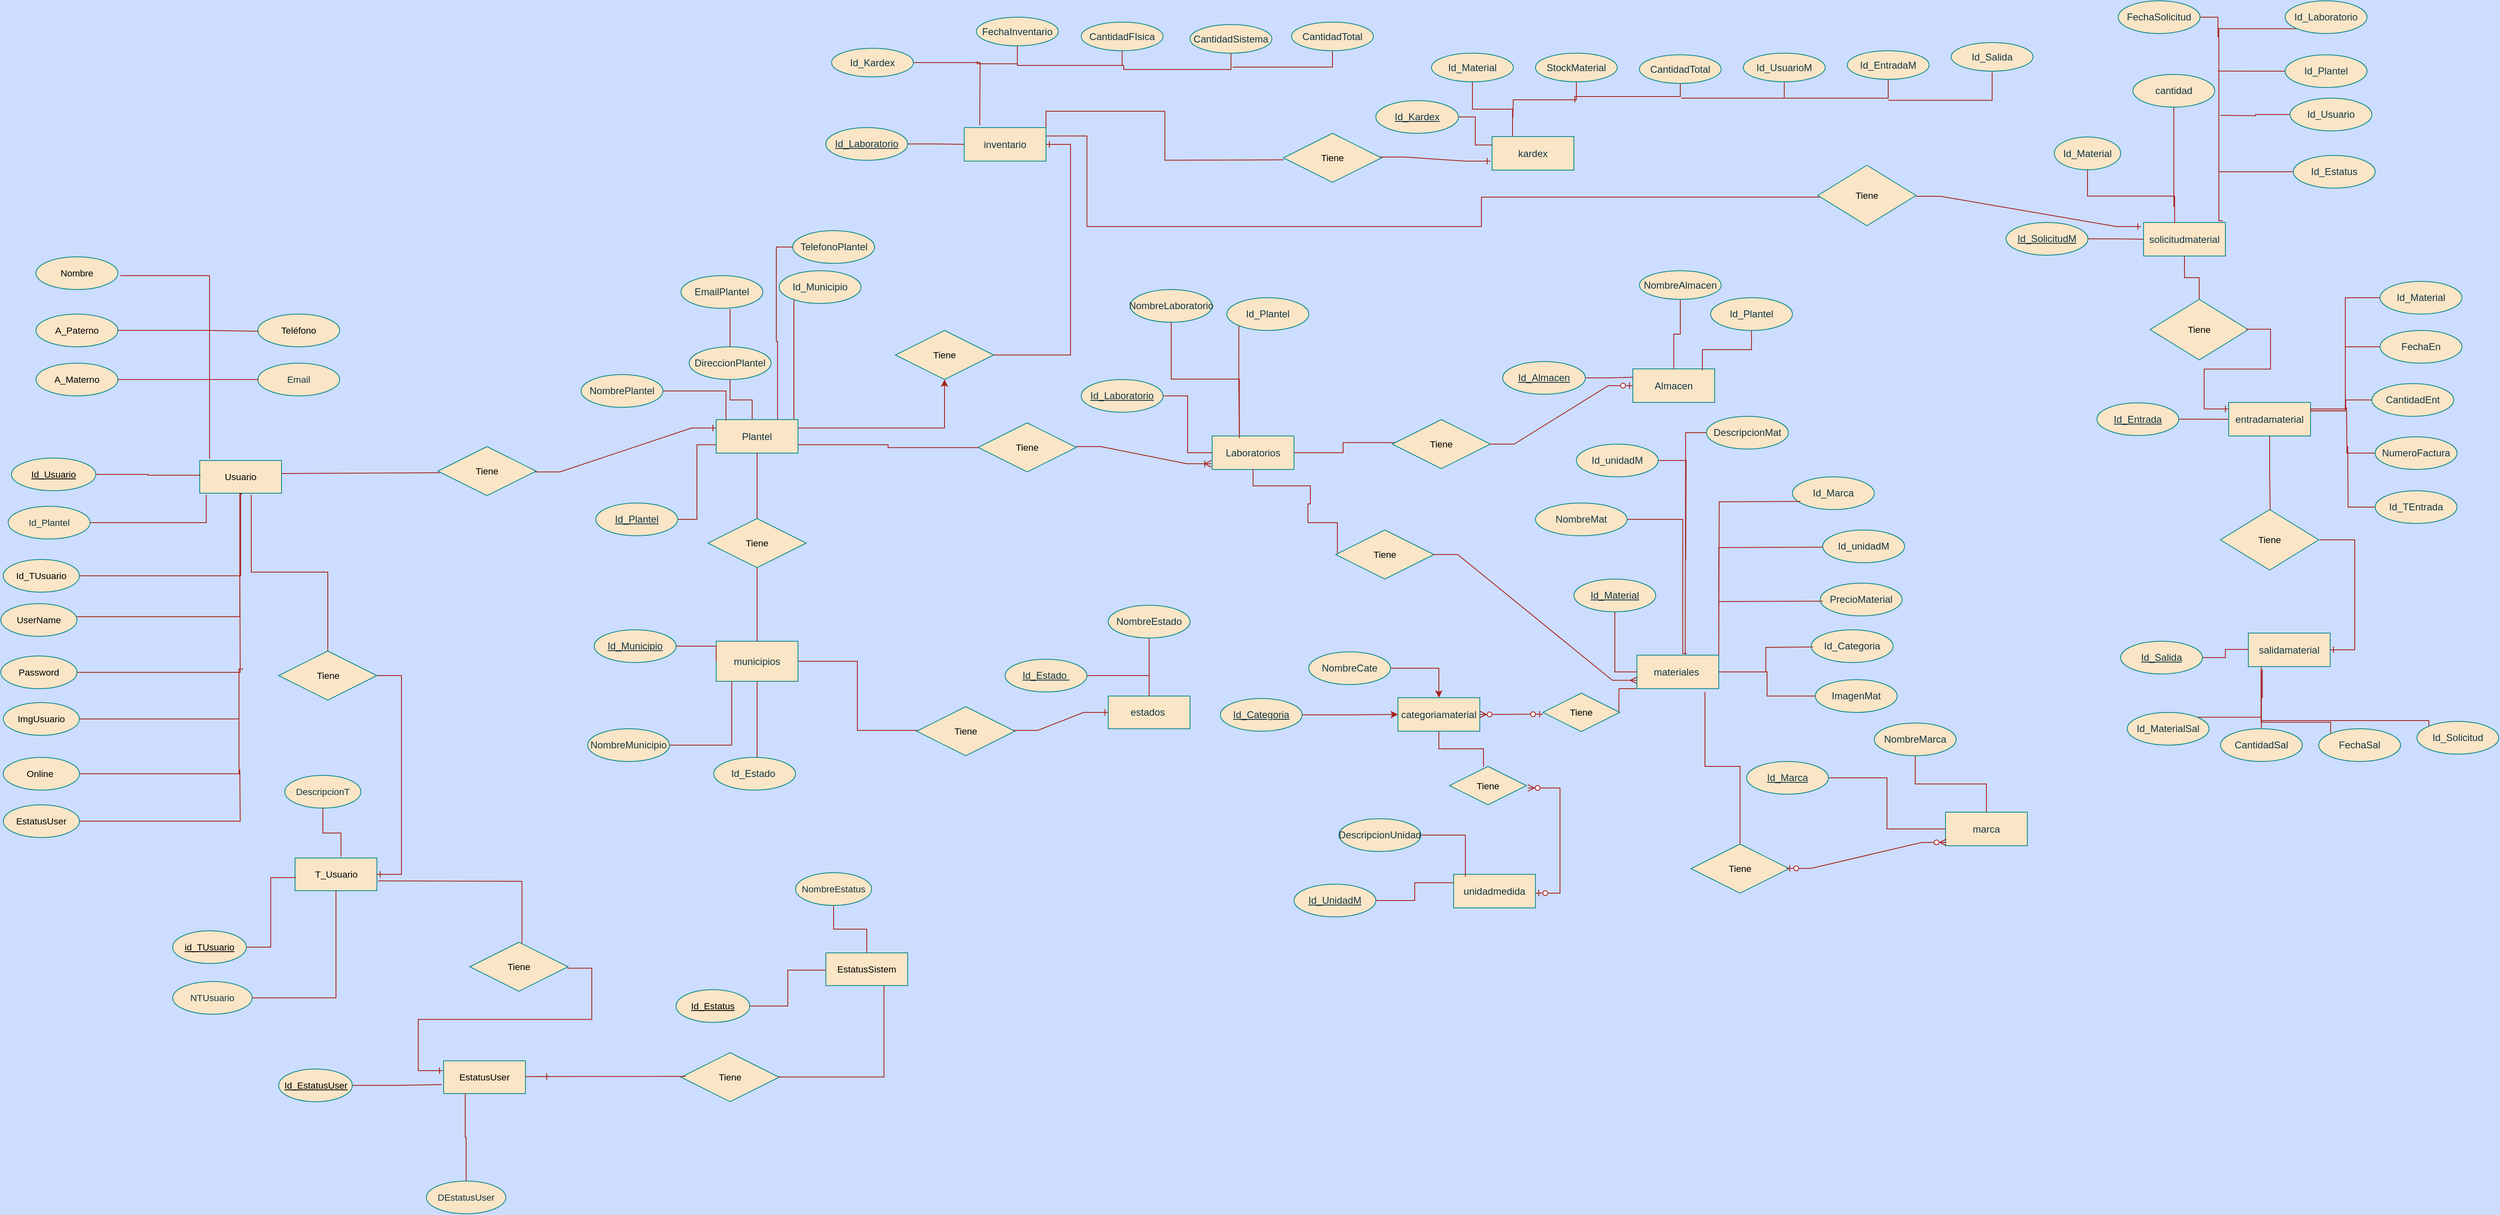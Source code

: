 <mxfile version="21.3.6" type="device">
  <diagram name="Página-1" id="lAGo4y5UUJqx52rS7SiA">
    <mxGraphModel dx="1257" dy="740" grid="0" gridSize="10" guides="1" tooltips="1" connect="1" arrows="0" fold="1" page="1" pageScale="1" pageWidth="827" pageHeight="1169" background="#CCDDFF" math="0" shadow="0">
      <root>
        <mxCell id="0" />
        <mxCell id="1" parent="0" />
        <UserObject label="&lt;div style=&quot;font-size: 1px&quot;&gt;&lt;font style=&quot;font-size:11.29px;font-family:Helvetica;color:#000000;direction:ltr;letter-spacing:0px;line-height:120%;opacity:1&quot;&gt;Usuario&lt;/font&gt;&lt;font style=&quot;font-size:0.97px;font-family:Helvetica;color:#000000;direction:ltr;letter-spacing:0px;line-height:120%;opacity:1&quot;&gt;&lt;br/&gt;&lt;/font&gt;&lt;/div&gt;" tags="Background" id="6e-DpXRyT5qqWeavbAGu-1">
          <mxCell style="verticalAlign=middle;align=center;overflow=width;vsdxID=1;shape=stencil(nZBRDoQgDERP03+WHsHFe5iISyOCQdT19kIaIxq//Jtp3zTpAFaTaUYNUkwx+F6v1EYD+AUpyRkdKCYFqACrzgf9C352LfuxyWRWg1/yhT/nRE5IsZWuZtCSK8CPeI0e/hF+jV7AJM4PO7KWCyr390bSiNtEtQM=);spacingTop=-3;spacingBottom=-3;spacingLeft=-3;spacingRight=-3;points=[];labelBackgroundColor=none;rounded=0;html=1;whiteSpace=wrap;fillColor=#FAE5C7;strokeColor=#0F8B8D;fontColor=#143642;" parent="1" vertex="1">
            <mxGeometry x="940" y="1169" width="100" height="40" as="geometry" />
          </mxCell>
        </UserObject>
        <mxCell id="6e-DpXRyT5qqWeavbAGu-184" style="edgeStyle=orthogonalEdgeStyle;rounded=0;orthogonalLoop=1;jettySize=auto;html=1;entryX=0.01;entryY=0.45;entryDx=0;entryDy=0;entryPerimeter=0;endArrow=none;endFill=0;labelBackgroundColor=none;fontColor=default;strokeColor=#A8201A;" parent="1" source="6e-DpXRyT5qqWeavbAGu-2" target="6e-DpXRyT5qqWeavbAGu-1" edge="1">
          <mxGeometry relative="1" as="geometry" />
        </mxCell>
        <UserObject label="&lt;div style=&quot;font-size: 1px&quot;&gt;&lt;font style=&quot;font-size:11.29px;font-family:Helvetica;color:#000000;direction:ltr;letter-spacing:0px;line-height:120%;opacity:1&quot;&gt;&lt;u&gt;Id_Usuario&lt;/u&gt;&lt;/font&gt;&lt;font style=&quot;font-size:0.97px;font-family:Helvetica;color:#000000;direction:ltr;letter-spacing:0px;line-height:120%;opacity:1&quot;&gt;&lt;br/&gt;&lt;/font&gt;&lt;/div&gt;" tags="Background" id="6e-DpXRyT5qqWeavbAGu-2">
          <mxCell style="verticalAlign=middle;align=center;overflow=width;vsdxID=2;shape=stencil(jZLdDoIwDIWfZrdka6PEa8T3MDJkERkZoOPtZekIG/h313an/XaaMsy66txKBrzrjb7Jpyr6iuGRAaimkkb1U8QwZ5iV2sir0UNTUN6endJFd/1wEyz1cdcBfKRsR+mJlJfBkFTEWp+mabIXVLJAJYAED17lS4L7NosRg48YCz5AA8oMXkauGTM0/BquNfiP10UuNtbsljKDf3j9igyXF2/cxtPH7bYtxoq3HqdgOYNS1TVdUfi+PpupRCeH+Qs=);spacingTop=-3;spacingBottom=-3;spacingLeft=-3;spacingRight=-3;points=[];labelBackgroundColor=none;rounded=0;html=1;whiteSpace=wrap;fillColor=#FAE5C7;strokeColor=#0F8B8D;fontColor=#143642;" parent="1" vertex="1">
            <mxGeometry x="710" y="1166" width="103" height="40" as="geometry" />
          </mxCell>
        </UserObject>
        <UserObject label="&lt;div style=&quot;font-size: 1px&quot;&gt;&lt;font style=&quot;font-size:11.29px;font-family:Helvetica;color:#000000;direction:ltr;letter-spacing:0px;line-height:120%;opacity:1&quot;&gt;Nombre&lt;/font&gt;&lt;font style=&quot;font-size:0.97px;font-family:Helvetica;color:#000000;direction:ltr;letter-spacing:0px;line-height:120%;opacity:1&quot;&gt;&lt;br/&gt;&lt;/font&gt;&lt;/div&gt;" tags="Background" id="6e-DpXRyT5qqWeavbAGu-3">
          <mxCell style="verticalAlign=middle;align=center;overflow=width;vsdxID=3;shape=stencil(jZLdDoIwDIWfZrdka6PEa8T3MDJkERkZoOPtZekIG/h313an/XaaMsy66txKBrzrjb7Jpyr6iuGRAaimkkb1U8QwZ5iV2sir0UNTUN6endJFd/1wEyz1cdcBfKRsR+mJlJfBkFTEWp+mabIXVLJAJYAED17lS4L7NosRg48YCz5AA8oMXkauGTM0/BquNfiP10UuNtbsljKDf3j9igyXF2/cxtPH7bYtxoq3HqdgOYNS1TVdUfi+PpupRCeH+Qs=);spacingTop=-3;spacingBottom=-3;spacingLeft=-3;spacingRight=-3;points=[];labelBackgroundColor=none;rounded=0;html=1;whiteSpace=wrap;fillColor=#FAE5C7;strokeColor=#0F8B8D;fontColor=#143642;" parent="1" vertex="1">
            <mxGeometry x="740" y="920" width="100" height="40" as="geometry" />
          </mxCell>
        </UserObject>
        <UserObject label="&lt;div style=&quot;font-size: 1px&quot;&gt;&lt;font style=&quot;font-size:11.29px;font-family:Helvetica;color:#000000;direction:ltr;letter-spacing:0px;line-height:120%;opacity:1&quot;&gt;A_Paterno&lt;/font&gt;&lt;font style=&quot;font-size:0.97px;font-family:Helvetica;color:#000000;direction:ltr;letter-spacing:0px;line-height:120%;opacity:1&quot;&gt;&lt;br&gt;&lt;/font&gt;&lt;/div&gt;" tags="Background" id="6e-DpXRyT5qqWeavbAGu-4">
          <mxCell style="verticalAlign=middle;align=center;overflow=width;vsdxID=4;shape=stencil(jZLdDoIwDIWfZrdka6PEa8T3MDJkERkZoOPtZekIG/h313an/XaaMsy66txKBrzrjb7Jpyr6iuGRAaimkkb1U8QwZ5iV2sir0UNTUN6endJFd/1wEyz1cdcBfKRsR+mJlJfBkFTEWp+mabIXVLJAJYAED17lS4L7NosRg48YCz5AA8oMXkauGTM0/BquNfiP10UuNtbsljKDf3j9igyXF2/cxtPH7bYtxoq3HqdgOYNS1TVdUfi+PpupRCeH+Qs=);spacingTop=-3;spacingBottom=-3;spacingLeft=-3;spacingRight=-3;points=[];labelBackgroundColor=none;rounded=0;html=1;whiteSpace=wrap;fillColor=#FAE5C7;strokeColor=#0F8B8D;fontColor=#143642;" parent="1" vertex="1">
            <mxGeometry x="740" y="990" width="100" height="40" as="geometry" />
          </mxCell>
        </UserObject>
        <UserObject label="&lt;div style=&quot;font-size: 1px&quot;&gt;&lt;font style=&quot;font-size:11.29px;font-family:Helvetica;color:#000000;direction:ltr;letter-spacing:0px;line-height:120%;opacity:1&quot;&gt;A_Materno&lt;/font&gt;&lt;font style=&quot;font-size:0.97px;font-family:Helvetica;color:#000000;direction:ltr;letter-spacing:0px;line-height:120%;opacity:1&quot;&gt;&lt;br&gt;&lt;/font&gt;&lt;/div&gt;" tags="Background" id="6e-DpXRyT5qqWeavbAGu-5">
          <mxCell style="verticalAlign=middle;align=center;overflow=width;vsdxID=5;shape=stencil(jZLdDoIwDIWfZrdka6PEa8T3MDJkERkZoOPtZekIG/h313an/XaaMsy66txKBrzrjb7Jpyr6iuGRAaimkkb1U8QwZ5iV2sir0UNTUN6endJFd/1wEyz1cdcBfKRsR+mJlJfBkFTEWp+mabIXVLJAJYAED17lS4L7NosRg48YCz5AA8oMXkauGTM0/BquNfiP10UuNtbsljKDf3j9igyXF2/cxtPH7bYtxoq3HqdgOYNS1TVdUfi+PpupRCeH+Qs=);spacingTop=-3;spacingBottom=-3;spacingLeft=-3;spacingRight=-3;points=[];labelBackgroundColor=none;rounded=0;html=1;whiteSpace=wrap;fillColor=#FAE5C7;strokeColor=#0F8B8D;fontColor=#143642;" parent="1" vertex="1">
            <mxGeometry x="740" y="1050" width="100" height="40" as="geometry" />
          </mxCell>
        </UserObject>
        <UserObject label="&lt;div style=&quot;font-size: 1px&quot;&gt;&lt;font style=&quot;font-size:11.29px;font-family:Helvetica;color:#000000;direction:ltr;letter-spacing:0px;line-height:120%;opacity:1&quot;&gt;Teléfono&lt;/font&gt;&lt;font style=&quot;font-size:0.97px;font-family:Helvetica;color:#000000;direction:ltr;letter-spacing:0px;line-height:120%;opacity:1&quot;&gt;&lt;br/&gt;&lt;/font&gt;&lt;/div&gt;" tags="Background" id="6e-DpXRyT5qqWeavbAGu-6">
          <mxCell style="verticalAlign=middle;align=center;overflow=width;vsdxID=6;shape=stencil(jZLdDoIwDIWfZrdka6PEa8T3MDJkERkZoOPtZekIG/h313an/XaaMsy66txKBrzrjb7Jpyr6iuGRAaimkkb1U8QwZ5iV2sir0UNTUN6endJFd/1wEyz1cdcBfKRsR+mJlJfBkFTEWp+mabIXVLJAJYAED17lS4L7NosRg48YCz5AA8oMXkauGTM0/BquNfiP10UuNtbsljKDf3j9igyXF2/cxtPH7bYtxoq3HqdgOYNS1TVdUfi+PpupRCeH+Qs=);spacingTop=-3;spacingBottom=-3;spacingLeft=-3;spacingRight=-3;points=[];labelBackgroundColor=none;rounded=0;html=1;whiteSpace=wrap;fillColor=#FAE5C7;strokeColor=#0F8B8D;fontColor=#143642;" parent="1" vertex="1">
            <mxGeometry x="1011" y="990" width="100" height="40" as="geometry" />
          </mxCell>
        </UserObject>
        <UserObject label="&lt;span style=&quot;font-size: 11.29px;&quot;&gt;Email&lt;/span&gt;" tags="Background" id="6e-DpXRyT5qqWeavbAGu-7">
          <mxCell style="verticalAlign=middle;align=center;overflow=width;vsdxID=7;shape=stencil(jZLdDoIwDIWfZrdka6PEa8T3MDJkERkZoOPtZekIG/h313an/XaaMsy66txKBrzrjb7Jpyr6iuGRAaimkkb1U8QwZ5iV2sir0UNTUN6endJFd/1wEyz1cdcBfKRsR+mJlJfBkFTEWp+mabIXVLJAJYAED17lS4L7NosRg48YCz5AA8oMXkauGTM0/BquNfiP10UuNtbsljKDf3j9igyXF2/cxtPH7bYtxoq3HqdgOYNS1TVdUfi+PpupRCeH+Qs=);spacingTop=-3;spacingBottom=-3;spacingLeft=-3;spacingRight=-3;points=[];labelBackgroundColor=none;rounded=0;html=1;whiteSpace=wrap;fillColor=#FAE5C7;strokeColor=#0F8B8D;fontColor=#143642;" parent="1" vertex="1">
            <mxGeometry x="1011" y="1050" width="100" height="40" as="geometry" />
          </mxCell>
        </UserObject>
        <mxCell id="6e-DpXRyT5qqWeavbAGu-219" style="edgeStyle=orthogonalEdgeStyle;rounded=0;orthogonalLoop=1;jettySize=auto;html=1;entryX=0.08;entryY=1.05;entryDx=0;entryDy=0;entryPerimeter=0;endArrow=none;endFill=0;labelBackgroundColor=none;fontColor=default;strokeColor=#A8201A;" parent="1" source="6e-DpXRyT5qqWeavbAGu-8" target="6e-DpXRyT5qqWeavbAGu-1" edge="1">
          <mxGeometry relative="1" as="geometry" />
        </mxCell>
        <UserObject label="&lt;span style=&quot;font-size: 11.29px;&quot;&gt;&amp;nbsp; &amp;nbsp; &amp;nbsp; &amp;nbsp; Id_Plantel&lt;/span&gt;" tags="Background" id="6e-DpXRyT5qqWeavbAGu-8">
          <mxCell style="verticalAlign=middle;align=left;overflow=width;vsdxID=8;shape=stencil(jZLdDoIwDIWfZrdka6PEa8T3MDJkERkZoOPtZekIG/h313an/XaaMsy66txKBrzrjb7Jpyr6iuGRAaimkkb1U8QwZ5iV2sir0UNTUN6endJFd/1wEyz1cdcBfKRsR+mJlJfBkFTEWp+mabIXVLJAJYAED17lS4L7NosRg48YCz5AA8oMXkauGTM0/BquNfiP10UuNtbsljKDf3j9igyXF2/cxtPH7bYtxoq3HqdgOYNS1TVdUfi+PpupRCeH+Qs=);spacingTop=-3;spacingBottom=-3;spacingLeft=-3;spacingRight=-3;points=[];labelBackgroundColor=none;rounded=0;html=1;whiteSpace=wrap;fillColor=#FAE5C7;strokeColor=#0F8B8D;fontColor=#143642;" parent="1" vertex="1">
            <mxGeometry x="706" y="1225" width="100" height="40" as="geometry" />
          </mxCell>
        </UserObject>
        <UserObject label="&lt;div style=&quot;font-size: 1px&quot;&gt;&lt;font style=&quot;font-size:11.29px;font-family:Helvetica;color:#000000;direction:ltr;letter-spacing:0px;line-height:120%;opacity:1&quot;&gt;Tiene&lt;/font&gt;&lt;font style=&quot;font-size:0.97px;font-family:Helvetica;color:#000000;direction:ltr;letter-spacing:0px;line-height:120%;opacity:1&quot;&gt;&lt;br/&gt;&lt;/font&gt;&lt;/div&gt;" tags="Background" id="6e-DpXRyT5qqWeavbAGu-10">
          <mxCell style="verticalAlign=middle;align=center;overflow=width;vsdxID=10;shape=stencil(nZBLDoQgEERP03uk4wnUuYeJKB0RDDKj3l5Ix/iJcTG7KnhVSRdgMel6VCDFFLzr1UxN0IAlSElWK08hKsAKsGidV513X9uwH+tEJjW4X2pYOJeLFJFiZcvuw6QheyIzcUXzF/bWukcf2b9bL2QUx4ktGcMLnf/vk8QnnhOrDQ==);spacingTop=-3;spacingBottom=-3;spacingLeft=-3;spacingRight=-3;points=[];labelBackgroundColor=none;rounded=0;html=1;whiteSpace=wrap;fillColor=#FAE5C7;strokeColor=#0F8B8D;fontColor=#143642;" parent="1" vertex="1">
            <mxGeometry x="1891" y="1123" width="120" height="60" as="geometry" />
          </mxCell>
        </UserObject>
        <mxCell id="m5P5q0p0tQF4HmMwArrf-94" style="edgeStyle=orthogonalEdgeStyle;rounded=0;orthogonalLoop=1;jettySize=auto;html=1;entryX=0.531;entryY=0.021;entryDx=0;entryDy=0;entryPerimeter=0;fontColor=default;endArrow=none;endFill=0;labelBackgroundColor=none;strokeColor=#A8201A;" edge="1" parent="1" target="m5P5q0p0tQF4HmMwArrf-87">
          <mxGeometry relative="1" as="geometry">
            <mxPoint x="1158" y="1683" as="sourcePoint" />
          </mxGeometry>
        </mxCell>
        <UserObject label="&lt;div style=&quot;font-size: 1px&quot;&gt;&lt;font style=&quot;font-size:11.29px;font-family:Helvetica;color:#000000;direction:ltr;letter-spacing:0px;line-height:120%;opacity:1&quot;&gt;T_Usuario&lt;/font&gt;&lt;font style=&quot;font-size:0.97px;font-family:Helvetica;color:#000000;direction:ltr;letter-spacing:0px;line-height:120%;opacity:1&quot;&gt;&lt;br&gt;&lt;/font&gt;&lt;/div&gt;" tags="Background" id="6e-DpXRyT5qqWeavbAGu-11">
          <mxCell style="verticalAlign=middle;align=center;overflow=width;vsdxID=11;shape=stencil(nZBRDoQgDERP03+WHsHFe5iISyOCQdT19kIaIxq//Jtp3zTpAFaTaUYNUkwx+F6v1EYD+AUpyRkdKCYFqACrzgf9C352LfuxyWRWg1/yhT/nRE5IsZWuZtCSK8CPeI0e/hF+jV7AJM4PO7KWCyr390bSiNtEtQM=);spacingTop=-3;spacingBottom=-3;spacingLeft=-3;spacingRight=-3;points=[];labelBackgroundColor=none;rounded=0;html=1;whiteSpace=wrap;fillColor=#FAE5C7;strokeColor=#0F8B8D;fontColor=#143642;" parent="1" vertex="1">
            <mxGeometry x="1056.5" y="1655" width="100" height="40" as="geometry" />
          </mxCell>
        </UserObject>
        <mxCell id="6e-DpXRyT5qqWeavbAGu-160" style="edgeStyle=orthogonalEdgeStyle;rounded=0;orthogonalLoop=1;jettySize=auto;html=1;entryX=0.01;entryY=0.6;entryDx=0;entryDy=0;entryPerimeter=0;endArrow=none;endFill=0;labelBackgroundColor=none;fontColor=default;strokeColor=#A8201A;" parent="1" source="6e-DpXRyT5qqWeavbAGu-14" target="6e-DpXRyT5qqWeavbAGu-11" edge="1">
          <mxGeometry relative="1" as="geometry" />
        </mxCell>
        <UserObject label="&lt;div style=&quot;font-size: 1px&quot;&gt;&lt;font style=&quot;font-size:11.29px;font-family:Helvetica;color:#000000;direction:ltr;letter-spacing:0px;line-height:120%;opacity:1&quot;&gt;&lt;u&gt;id_TUsuario&lt;/u&gt;&lt;/font&gt;&lt;font style=&quot;font-size:0.97px;font-family:Helvetica;color:#000000;direction:ltr;letter-spacing:0px;line-height:120%;opacity:1&quot;&gt;&lt;br&gt;&lt;/font&gt;&lt;/div&gt;" tags="Background" id="6e-DpXRyT5qqWeavbAGu-14">
          <mxCell style="verticalAlign=middle;align=center;overflow=width;vsdxID=13;shape=stencil(jZLdDoIwDIWfZrdka6PEa8T3MDJkERkZoOPtZekIG/h313an/XaaMsy66txKBrzrjb7Jpyr6iuGRAaimkkb1U8QwZ5iV2sir0UNTUN6endJFd/1wEyz1cdcBfKRsR+mJlJfBkFTEWp+mabIXVLJAJYAED17lS4L7NosRg48YCz5AA8oMXkauGTM0/BquNfiP10UuNtbsljKDf3j9igyXF2/cxtPH7bYtxoq3HqdgOYNS1TVdUfi+PpupRCeH+Qs=);spacingTop=-3;spacingBottom=-3;spacingLeft=-3;spacingRight=-3;points=[];labelBackgroundColor=none;rounded=0;html=1;whiteSpace=wrap;fillColor=#FAE5C7;strokeColor=#0F8B8D;fontColor=#143642;" parent="1" vertex="1">
            <mxGeometry x="907" y="1744" width="90" height="40" as="geometry" />
          </mxCell>
        </UserObject>
        <UserObject label="&lt;div style=&quot;font-size: 1px&quot;&gt;&lt;font style=&quot;font-size:11.29px;font-family:Helvetica;color:#000000;direction:ltr;letter-spacing:0px;line-height:120%;opacity:1&quot;&gt;Tiene&lt;/font&gt;&lt;font style=&quot;font-size:0.97px;font-family:Helvetica;color:#000000;direction:ltr;letter-spacing:0px;line-height:120%;opacity:1&quot;&gt;&lt;br/&gt;&lt;/font&gt;&lt;/div&gt;" tags="Background" id="6e-DpXRyT5qqWeavbAGu-15">
          <mxCell style="verticalAlign=middle;align=center;overflow=width;vsdxID=34;shape=stencil(nZBLDoQgEERP03uk4wnUuYeJKB0RDDKj3l5Ix/iJcTG7KnhVSRdgMel6VCDFFLzr1UxN0IAlSElWK08hKsAKsGidV513X9uwH+tEJjW4X2pYOJeLFJFiZcvuw6QheyIzcUXzF/bWukcf2b9bL2QUx4ktGcMLnf/vk8QnnhOrDQ==);spacingTop=-3;spacingBottom=-3;spacingLeft=-3;spacingRight=-3;points=[];labelBackgroundColor=none;rounded=0;html=1;whiteSpace=wrap;fillColor=#FAE5C7;strokeColor=#0F8B8D;fontColor=#143642;" parent="1" vertex="1">
            <mxGeometry x="1231" y="1152" width="120" height="60" as="geometry" />
          </mxCell>
        </UserObject>
        <mxCell id="6e-DpXRyT5qqWeavbAGu-154" style="edgeStyle=orthogonalEdgeStyle;rounded=0;orthogonalLoop=1;jettySize=auto;html=1;endArrow=none;endFill=0;labelBackgroundColor=none;fontColor=default;strokeColor=#A8201A;" parent="1" source="6e-DpXRyT5qqWeavbAGu-34" target="6e-DpXRyT5qqWeavbAGu-1" edge="1">
          <mxGeometry relative="1" as="geometry" />
        </mxCell>
        <UserObject label="&lt;div style=&quot;font-size: 1px&quot;&gt;&lt;font style=&quot;font-size:11.29px;font-family:Helvetica;color:#000000;direction:ltr;letter-spacing:0px;line-height:120%;opacity:1&quot;&gt;Id_TUsuario&lt;/font&gt;&lt;font style=&quot;font-size:0.97px;font-family:Helvetica;color:#000000;direction:ltr;letter-spacing:0px;line-height:120%;opacity:1&quot;&gt;&lt;br&gt;&lt;/font&gt;&lt;/div&gt;" tags="Background" id="6e-DpXRyT5qqWeavbAGu-34">
          <mxCell style="verticalAlign=middle;align=center;overflow=width;vsdxID=59;shape=stencil(jZLdDoIwDIWfZrdka6PEa8T3MDJkERkZoOPtZekIG/h313an/XaaMsy66txKBrzrjb7Jpyr6iuGRAaimkkb1U8QwZ5iV2sir0UNTUN6endJFd/1wEyz1cdcBfKRsR+mJlJfBkFTEWp+mabIXVLJAJYAED17lS4L7NosRg48YCz5AA8oMXkauGTM0/BquNfiP10UuNtbsljKDf3j9igyXF2/cxtPH7bYtxoq3HqdgOYNS1TVdUfi+PpupRCeH+Qs=);spacingTop=-3;spacingBottom=-3;spacingLeft=-3;spacingRight=-3;points=[];labelBackgroundColor=none;rounded=0;html=1;whiteSpace=wrap;fillColor=#FAE5C7;strokeColor=#0F8B8D;fontColor=#143642;" parent="1" vertex="1">
            <mxGeometry x="700" y="1290" width="93" height="40" as="geometry" />
          </mxCell>
        </UserObject>
        <mxCell id="6e-DpXRyT5qqWeavbAGu-47" style="rounded=0;labelBackgroundColor=none;fillColor=#FAE5C7;strokeColor=#0F8B8D;fontColor=#143642;" parent="1" vertex="1">
          <mxGeometry x="940" y="1200" as="geometry" />
        </mxCell>
        <UserObject label="" tags="Background" id="6e-DpXRyT5qqWeavbAGu-48">
          <mxCell style="vsdxID=67;edgeStyle=none;startArrow=none;endArrow=none;startSize=5;endSize=5;spacingTop=0;spacingBottom=0;spacingLeft=0;spacingRight=0;verticalAlign=middle;html=1;labelBackgroundColor=none;rounded=0;entryX=1;entryY=0.5;entryDx=0;entryDy=0;entryPerimeter=0;fontColor=default;strokeColor=#A8201A;" parent="1" target="6e-DpXRyT5qqWeavbAGu-4" edge="1">
            <mxGeometry relative="1" as="geometry">
              <mxPoint x="30" y="176" as="offset" />
              <Array as="points" />
              <mxPoint x="950" y="1010" as="sourcePoint" />
            </mxGeometry>
          </mxCell>
        </UserObject>
        <mxCell id="6e-DpXRyT5qqWeavbAGu-49" style="rounded=0;labelBackgroundColor=none;fillColor=#FAE5C7;strokeColor=#0F8B8D;fontColor=#143642;" parent="1" vertex="1">
          <mxGeometry x="940" y="1200" as="geometry" />
        </mxCell>
        <UserObject label="" tags="Background" id="6e-DpXRyT5qqWeavbAGu-50">
          <mxCell style="vsdxID=69;edgeStyle=none;startArrow=none;endArrow=none;startSize=5;endSize=5;spacingTop=0;spacingBottom=0;spacingLeft=0;spacingRight=0;verticalAlign=middle;html=1;labelBackgroundColor=none;rounded=0;exitX=1;exitY=0.5;exitDx=0;exitDy=0;exitPerimeter=0;fontColor=default;strokeColor=#A8201A;" parent="1" source="6e-DpXRyT5qqWeavbAGu-5" edge="1">
            <mxGeometry relative="1" as="geometry">
              <mxPoint x="-35" y="151" as="offset" />
              <Array as="points" />
              <mxPoint x="950" y="1070" as="targetPoint" />
            </mxGeometry>
          </mxCell>
        </UserObject>
        <mxCell id="6e-DpXRyT5qqWeavbAGu-51" style="rounded=0;labelBackgroundColor=none;fillColor=#FAE5C7;strokeColor=#0F8B8D;fontColor=#143642;" parent="1" vertex="1">
          <mxGeometry x="940" y="1200" as="geometry" />
        </mxCell>
        <UserObject label="" tags="Background" id="6e-DpXRyT5qqWeavbAGu-52">
          <mxCell style="vsdxID=71;edgeStyle=none;startArrow=none;endArrow=none;startSize=5;endSize=5;spacingTop=0;spacingBottom=0;spacingLeft=0;spacingRight=0;verticalAlign=middle;html=1;labelBackgroundColor=none;rounded=0;exitX=0.01;exitY=0.5;exitDx=0;exitDy=0;exitPerimeter=0;fontColor=default;strokeColor=#A8201A;" parent="1" source="6e-DpXRyT5qqWeavbAGu-7" edge="1">
            <mxGeometry relative="1" as="geometry">
              <mxPoint x="-40" y="106" as="offset" />
              <Array as="points" />
              <mxPoint x="950" y="1070" as="targetPoint" />
            </mxGeometry>
          </mxCell>
        </UserObject>
        <mxCell id="6e-DpXRyT5qqWeavbAGu-55" style="rounded=0;labelBackgroundColor=none;fillColor=#FAE5C7;strokeColor=#0F8B8D;fontColor=#143642;" parent="1" vertex="1">
          <mxGeometry x="980" y="1180" as="geometry" />
        </mxCell>
        <UserObject label="" tags="Background" id="6e-DpXRyT5qqWeavbAGu-56">
          <mxCell style="vsdxID=75;edgeStyle=none;startArrow=none;endArrow=none;startSize=5;endSize=5;spacingTop=0;spacingBottom=0;spacingLeft=0;spacingRight=0;verticalAlign=middle;html=1;labelBackgroundColor=none;rounded=0;entryX=1.03;entryY=0.575;entryDx=0;entryDy=0;entryPerimeter=0;exitX=0.12;exitY=-0.05;exitDx=0;exitDy=0;exitPerimeter=0;fontColor=default;strokeColor=#A8201A;" parent="1" source="6e-DpXRyT5qqWeavbAGu-1" target="6e-DpXRyT5qqWeavbAGu-3" edge="1">
            <mxGeometry relative="1" as="geometry">
              <mxPoint x="9" y="146" as="offset" />
              <Array as="points">
                <mxPoint x="952" y="943" />
              </Array>
            </mxGeometry>
          </mxCell>
        </UserObject>
        <mxCell id="6e-DpXRyT5qqWeavbAGu-57" style="rounded=0;labelBackgroundColor=none;fillColor=#FAE5C7;strokeColor=#0F8B8D;fontColor=#143642;" parent="1" vertex="1">
          <mxGeometry x="990" y="1180" as="geometry" />
        </mxCell>
        <mxCell id="6e-DpXRyT5qqWeavbAGu-60" style="rounded=0;labelBackgroundColor=none;fillColor=#FAE5C7;strokeColor=#0F8B8D;fontColor=#143642;" parent="1" vertex="1">
          <mxGeometry x="990" y="1460" as="geometry" />
        </mxCell>
        <mxCell id="6e-DpXRyT5qqWeavbAGu-61" style="rounded=0;labelBackgroundColor=none;fillColor=#FAE5C7;strokeColor=#0F8B8D;fontColor=#143642;" parent="1" vertex="1">
          <mxGeometry x="890" y="1590" as="geometry" />
        </mxCell>
        <mxCell id="6e-DpXRyT5qqWeavbAGu-63" style="rounded=0;labelBackgroundColor=none;fillColor=#FAE5C7;strokeColor=#0F8B8D;fontColor=#143642;" parent="1" vertex="1">
          <mxGeometry x="890" y="1520" as="geometry" />
        </mxCell>
        <mxCell id="6e-DpXRyT5qqWeavbAGu-64" style="rounded=0;labelBackgroundColor=none;fillColor=#FAE5C7;strokeColor=#0F8B8D;fontColor=#143642;" parent="1" vertex="1">
          <mxGeometry x="1040" y="1200" as="geometry" />
        </mxCell>
        <mxCell id="6e-DpXRyT5qqWeavbAGu-65" style="rounded=0;labelBackgroundColor=none;fillColor=#FAE5C7;strokeColor=#0F8B8D;fontColor=#143642;" parent="1" vertex="1">
          <mxGeometry x="940" y="1200" as="geometry" />
        </mxCell>
        <UserObject label="" tags="Background" id="6e-DpXRyT5qqWeavbAGu-66">
          <mxCell style="vsdxID=89;edgeStyle=none;startArrow=none;endArrow=none;startSize=5;endSize=5;spacingTop=0;spacingBottom=0;spacingLeft=0;spacingRight=0;verticalAlign=middle;html=1;labelBackgroundColor=none;rounded=0;exitX=0.01;exitY=0.525;exitDx=0;exitDy=0;exitPerimeter=0;fontColor=default;strokeColor=#A8201A;" parent="1" source="6e-DpXRyT5qqWeavbAGu-6" edge="1">
            <mxGeometry relative="1" as="geometry">
              <mxPoint x="-35" y="121" as="offset" />
              <Array as="points" />
              <mxPoint x="950" y="1010" as="targetPoint" />
            </mxGeometry>
          </mxCell>
        </UserObject>
        <mxCell id="6e-DpXRyT5qqWeavbAGu-67" style="rounded=0;labelBackgroundColor=none;fillColor=#FAE5C7;strokeColor=#0F8B8D;fontColor=#143642;" parent="1" vertex="1">
          <mxGeometry x="1310" y="950" as="geometry" />
        </mxCell>
        <mxCell id="6e-DpXRyT5qqWeavbAGu-69" style="rounded=0;labelBackgroundColor=none;fillColor=#FAE5C7;strokeColor=#0F8B8D;fontColor=#143642;" parent="1" vertex="1">
          <mxGeometry x="1310" y="950" as="geometry" />
        </mxCell>
        <mxCell id="6e-DpXRyT5qqWeavbAGu-72" style="rounded=0;labelBackgroundColor=none;fillColor=#FAE5C7;strokeColor=#0F8B8D;fontColor=#143642;" parent="1" vertex="1">
          <mxGeometry x="1360" y="970" as="geometry" />
        </mxCell>
        <mxCell id="6e-DpXRyT5qqWeavbAGu-107" value="" style="edgeStyle=entityRelationEdgeStyle;fontSize=12;html=1;endArrow=ERone;endFill=1;rounded=0;exitX=0.992;exitY=0.517;exitDx=0;exitDy=0;exitPerimeter=0;entryX=0;entryY=0.25;entryDx=0;entryDy=0;labelBackgroundColor=none;fontColor=default;strokeColor=#A8201A;" parent="1" source="6e-DpXRyT5qqWeavbAGu-15" target="6e-DpXRyT5qqWeavbAGu-169" edge="1">
          <mxGeometry width="100" height="100" relative="1" as="geometry">
            <mxPoint x="1360" y="1190" as="sourcePoint" />
            <mxPoint x="1557" y="1160" as="targetPoint" />
          </mxGeometry>
        </mxCell>
        <UserObject label="" tags="Background" id="6e-DpXRyT5qqWeavbAGu-108">
          <mxCell style="vsdxID=147;edgeStyle=none;startArrow=none;endArrow=none;startSize=5;endSize=5;spacingTop=0;spacingBottom=0;spacingLeft=0;spacingRight=0;verticalAlign=middle;html=1;labelBackgroundColor=none;rounded=0;exitX=0.017;exitY=0.533;exitDx=0;exitDy=0;exitPerimeter=0;entryX=1;entryY=0.4;entryDx=0;entryDy=0;entryPerimeter=0;fontColor=default;strokeColor=#A8201A;" parent="1" source="6e-DpXRyT5qqWeavbAGu-15" target="6e-DpXRyT5qqWeavbAGu-1" edge="1">
            <mxGeometry relative="1" as="geometry">
              <mxPoint x="-23" y="176" as="offset" />
              <Array as="points" />
              <mxPoint x="1041" y="1368" as="sourcePoint" />
              <mxPoint x="1041" y="1192" as="targetPoint" />
            </mxGeometry>
          </mxCell>
        </UserObject>
        <mxCell id="6e-DpXRyT5qqWeavbAGu-171" style="edgeStyle=orthogonalEdgeStyle;rounded=0;orthogonalLoop=1;jettySize=auto;html=1;entryX=0;entryY=0.75;entryDx=0;entryDy=0;endArrow=none;endFill=0;exitX=1;exitY=0.5;exitDx=0;exitDy=0;labelBackgroundColor=none;fontColor=default;strokeColor=#A8201A;" parent="1" source="6e-DpXRyT5qqWeavbAGu-173" target="6e-DpXRyT5qqWeavbAGu-169" edge="1">
          <mxGeometry relative="1" as="geometry">
            <mxPoint x="1548" y="1182" as="targetPoint" />
            <mxPoint x="1533" y="1197" as="sourcePoint" />
          </mxGeometry>
        </mxCell>
        <mxCell id="6e-DpXRyT5qqWeavbAGu-155" style="edgeStyle=orthogonalEdgeStyle;rounded=0;orthogonalLoop=1;jettySize=auto;html=1;endArrow=none;endFill=0;labelBackgroundColor=none;fontColor=default;strokeColor=#A8201A;" parent="1" source="6e-DpXRyT5qqWeavbAGu-147" edge="1">
          <mxGeometry relative="1" as="geometry">
            <mxPoint x="992" y="1210" as="targetPoint" />
            <Array as="points">
              <mxPoint x="989" y="1360" />
              <mxPoint x="989" y="1210" />
            </Array>
          </mxGeometry>
        </mxCell>
        <UserObject label="&lt;div style=&quot;&quot;&gt;&lt;font style=&quot;font-family: Helvetica; color: rgb(0, 0, 0); direction: ltr; letter-spacing: 0px; line-height: 120%; opacity: 1; font-size: 11.29px;&quot;&gt;UserName&lt;/font&gt;&lt;/div&gt;" tags="Background" id="6e-DpXRyT5qqWeavbAGu-147">
          <mxCell style="verticalAlign=middle;align=center;overflow=width;vsdxID=59;shape=stencil(jZLdDoIwDIWfZrdka6PEa8T3MDJkERkZoOPtZekIG/h313an/XaaMsy66txKBrzrjb7Jpyr6iuGRAaimkkb1U8QwZ5iV2sir0UNTUN6endJFd/1wEyz1cdcBfKRsR+mJlJfBkFTEWp+mabIXVLJAJYAED17lS4L7NosRg48YCz5AA8oMXkauGTM0/BquNfiP10UuNtbsljKDf3j9igyXF2/cxtPH7bYtxoq3HqdgOYNS1TVdUfi+PpupRCeH+Qs=);spacingTop=-3;spacingBottom=-3;spacingLeft=-3;spacingRight=-3;points=[];labelBackgroundColor=none;rounded=0;html=1;whiteSpace=wrap;fillColor=#FAE5C7;strokeColor=#0F8B8D;fontColor=#143642;" parent="1" vertex="1">
            <mxGeometry x="697" y="1344" width="93" height="40" as="geometry" />
          </mxCell>
        </UserObject>
        <mxCell id="6e-DpXRyT5qqWeavbAGu-157" style="edgeStyle=orthogonalEdgeStyle;rounded=0;orthogonalLoop=1;jettySize=auto;html=1;endArrow=none;endFill=0;labelBackgroundColor=none;fontColor=default;strokeColor=#A8201A;" parent="1" source="6e-DpXRyT5qqWeavbAGu-148" edge="1">
          <mxGeometry relative="1" as="geometry">
            <mxPoint x="993" y="1424" as="targetPoint" />
            <Array as="points">
              <mxPoint x="988" y="1485" />
              <mxPoint x="988" y="1424" />
            </Array>
          </mxGeometry>
        </mxCell>
        <UserObject label="&lt;div style=&quot;font-size: 1px&quot;&gt;&lt;font style=&quot;font-size:11.29px;font-family:Helvetica;color:#000000;direction:ltr;letter-spacing:0px;line-height:120%;opacity:1&quot;&gt;ImgUsuario&lt;/font&gt;&lt;font style=&quot;font-size:0.97px;font-family:Helvetica;color:#000000;direction:ltr;letter-spacing:0px;line-height:120%;opacity:1&quot;&gt;&lt;br&gt;&lt;/font&gt;&lt;/div&gt;" tags="Background" id="6e-DpXRyT5qqWeavbAGu-148">
          <mxCell style="verticalAlign=middle;align=center;overflow=width;vsdxID=59;shape=stencil(jZLdDoIwDIWfZrdka6PEa8T3MDJkERkZoOPtZekIG/h313an/XaaMsy66txKBrzrjb7Jpyr6iuGRAaimkkb1U8QwZ5iV2sir0UNTUN6endJFd/1wEyz1cdcBfKRsR+mJlJfBkFTEWp+mabIXVLJAJYAED17lS4L7NosRg48YCz5AA8oMXkauGTM0/BquNfiP10UuNtbsljKDf3j9igyXF2/cxtPH7bYtxoq3HqdgOYNS1TVdUfi+PpupRCeH+Qs=);spacingTop=-3;spacingBottom=-3;spacingLeft=-3;spacingRight=-3;points=[];labelBackgroundColor=none;rounded=0;html=1;whiteSpace=wrap;fillColor=#FAE5C7;strokeColor=#0F8B8D;fontColor=#143642;" parent="1" vertex="1">
            <mxGeometry x="700" y="1465" width="93" height="40" as="geometry" />
          </mxCell>
        </UserObject>
        <mxCell id="6e-DpXRyT5qqWeavbAGu-159" style="edgeStyle=orthogonalEdgeStyle;rounded=0;orthogonalLoop=1;jettySize=auto;html=1;startArrow=none;startFill=0;endArrow=none;endFill=0;labelBackgroundColor=none;fontColor=default;strokeColor=#A8201A;" parent="1" source="6e-DpXRyT5qqWeavbAGu-149" edge="1">
          <mxGeometry relative="1" as="geometry">
            <mxPoint x="989" y="1547" as="targetPoint" />
          </mxGeometry>
        </mxCell>
        <UserObject label="&lt;div style=&quot;&quot;&gt;&lt;font style=&quot;font-family: Helvetica; color: rgb(0, 0, 0); direction: ltr; letter-spacing: 0px; line-height: 120%; opacity: 1; font-size: 11.29px;&quot;&gt;EstatusUser&lt;/font&gt;&lt;/div&gt;" tags="Background" id="6e-DpXRyT5qqWeavbAGu-149">
          <mxCell style="verticalAlign=middle;align=center;overflow=width;vsdxID=59;shape=stencil(jZLdDoIwDIWfZrdka6PEa8T3MDJkERkZoOPtZekIG/h313an/XaaMsy66txKBrzrjb7Jpyr6iuGRAaimkkb1U8QwZ5iV2sir0UNTUN6endJFd/1wEyz1cdcBfKRsR+mJlJfBkFTEWp+mabIXVLJAJYAED17lS4L7NosRg48YCz5AA8oMXkauGTM0/BquNfiP10UuNtbsljKDf3j9igyXF2/cxtPH7bYtxoq3HqdgOYNS1TVdUfi+PpupRCeH+Qs=);spacingTop=-3;spacingBottom=-3;spacingLeft=-3;spacingRight=-3;points=[];labelBackgroundColor=none;rounded=0;html=1;whiteSpace=wrap;fillColor=#FAE5C7;strokeColor=#0F8B8D;fontColor=#143642;" parent="1" vertex="1">
            <mxGeometry x="700" y="1590" width="93" height="40" as="geometry" />
          </mxCell>
        </UserObject>
        <mxCell id="6e-DpXRyT5qqWeavbAGu-156" style="edgeStyle=orthogonalEdgeStyle;rounded=0;orthogonalLoop=1;jettySize=auto;html=1;endArrow=none;endFill=0;labelBackgroundColor=none;fontColor=default;strokeColor=#A8201A;" parent="1" source="6e-DpXRyT5qqWeavbAGu-150" edge="1">
          <mxGeometry relative="1" as="geometry">
            <mxPoint x="989" y="1298" as="targetPoint" />
          </mxGeometry>
        </mxCell>
        <UserObject label="&lt;div style=&quot;&quot;&gt;&lt;font style=&quot;font-family: Helvetica; color: rgb(0, 0, 0); direction: ltr; letter-spacing: 0px; line-height: 120%; opacity: 1; font-size: 11.29px;&quot;&gt;Password&lt;/font&gt;&lt;/div&gt;" tags="Background" id="6e-DpXRyT5qqWeavbAGu-150">
          <mxCell style="verticalAlign=middle;align=center;overflow=width;vsdxID=59;shape=stencil(jZLdDoIwDIWfZrdka6PEa8T3MDJkERkZoOPtZekIG/h313an/XaaMsy66txKBrzrjb7Jpyr6iuGRAaimkkb1U8QwZ5iV2sir0UNTUN6endJFd/1wEyz1cdcBfKRsR+mJlJfBkFTEWp+mabIXVLJAJYAED17lS4L7NosRg48YCz5AA8oMXkauGTM0/BquNfiP10UuNtbsljKDf3j9igyXF2/cxtPH7bYtxoq3HqdgOYNS1TVdUfi+PpupRCeH+Qs=);spacingTop=-3;spacingBottom=-3;spacingLeft=-3;spacingRight=-3;points=[];labelBackgroundColor=none;rounded=0;html=1;whiteSpace=wrap;fillColor=#FAE5C7;strokeColor=#0F8B8D;fontColor=#143642;" parent="1" vertex="1">
            <mxGeometry x="697" y="1408" width="93" height="40" as="geometry" />
          </mxCell>
        </UserObject>
        <mxCell id="6e-DpXRyT5qqWeavbAGu-158" style="edgeStyle=orthogonalEdgeStyle;rounded=0;orthogonalLoop=1;jettySize=auto;html=1;endArrow=none;endFill=0;labelBackgroundColor=none;fontColor=default;strokeColor=#A8201A;" parent="1" source="6e-DpXRyT5qqWeavbAGu-152" edge="1">
          <mxGeometry relative="1" as="geometry">
            <mxPoint x="988" y="1458" as="targetPoint" />
            <Array as="points">
              <mxPoint x="988" y="1552" />
              <mxPoint x="988" y="1490" />
            </Array>
          </mxGeometry>
        </mxCell>
        <UserObject label="&lt;div style=&quot;&quot;&gt;&lt;font style=&quot;font-family: Helvetica; color: rgb(0, 0, 0); direction: ltr; letter-spacing: 0px; line-height: 120%; opacity: 1; font-size: 11.29px;&quot;&gt;Online&amp;nbsp;&lt;/font&gt;&lt;/div&gt;" tags="Background" id="6e-DpXRyT5qqWeavbAGu-152">
          <mxCell style="verticalAlign=middle;align=center;overflow=width;vsdxID=59;shape=stencil(jZLdDoIwDIWfZrdka6PEa8T3MDJkERkZoOPtZekIG/h313an/XaaMsy66txKBrzrjb7Jpyr6iuGRAaimkkb1U8QwZ5iV2sir0UNTUN6endJFd/1wEyz1cdcBfKRsR+mJlJfBkFTEWp+mabIXVLJAJYAED17lS4L7NosRg48YCz5AA8oMXkauGTM0/BquNfiP10UuNtbsljKDf3j9igyXF2/cxtPH7bYtxoq3HqdgOYNS1TVdUfi+PpupRCeH+Qs=);spacingTop=-3;spacingBottom=-3;spacingLeft=-3;spacingRight=-3;points=[];labelBackgroundColor=none;rounded=0;html=1;whiteSpace=wrap;fillColor=#FAE5C7;strokeColor=#0F8B8D;fontColor=#143642;" parent="1" vertex="1">
            <mxGeometry x="700" y="1532" width="93" height="40" as="geometry" />
          </mxCell>
        </UserObject>
        <mxCell id="6e-DpXRyT5qqWeavbAGu-185" style="edgeStyle=orthogonalEdgeStyle;rounded=0;orthogonalLoop=1;jettySize=auto;html=1;endArrow=none;endFill=0;labelBackgroundColor=none;fontColor=default;strokeColor=#A8201A;" parent="1" source="6e-DpXRyT5qqWeavbAGu-161" target="6e-DpXRyT5qqWeavbAGu-11" edge="1">
          <mxGeometry relative="1" as="geometry">
            <mxPoint x="1063" y="1783" as="targetPoint" />
          </mxGeometry>
        </mxCell>
        <UserObject label="&lt;div style=&quot;&quot;&gt;&lt;span style=&quot;font-size: 11.29px;&quot;&gt;NTUsuario&lt;/span&gt;&lt;/div&gt;" tags="Background" id="6e-DpXRyT5qqWeavbAGu-161">
          <mxCell style="verticalAlign=middle;align=center;overflow=width;vsdxID=59;shape=stencil(jZLdDoIwDIWfZrdka6PEa8T3MDJkERkZoOPtZekIG/h313an/XaaMsy66txKBrzrjb7Jpyr6iuGRAaimkkb1U8QwZ5iV2sir0UNTUN6endJFd/1wEyz1cdcBfKRsR+mJlJfBkFTEWp+mabIXVLJAJYAED17lS4L7NosRg48YCz5AA8oMXkauGTM0/BquNfiP10UuNtbsljKDf3j9igyXF2/cxtPH7bYtxoq3HqdgOYNS1TVdUfi+PpupRCeH+Qs=);spacingTop=-3;spacingBottom=-3;spacingLeft=-3;spacingRight=-3;points=[];labelBackgroundColor=none;rounded=0;html=1;whiteSpace=wrap;fillColor=#FAE5C7;strokeColor=#0F8B8D;fontColor=#143642;" parent="1" vertex="1">
            <mxGeometry x="907" y="1806" width="97" height="40" as="geometry" />
          </mxCell>
        </UserObject>
        <mxCell id="6e-DpXRyT5qqWeavbAGu-186" style="edgeStyle=orthogonalEdgeStyle;rounded=0;orthogonalLoop=1;jettySize=auto;html=1;endArrow=none;endFill=0;entryX=0.561;entryY=-0.041;entryDx=0;entryDy=0;entryPerimeter=0;labelBackgroundColor=none;fontColor=default;strokeColor=#A8201A;" parent="1" source="6e-DpXRyT5qqWeavbAGu-165" target="6e-DpXRyT5qqWeavbAGu-11" edge="1">
          <mxGeometry relative="1" as="geometry">
            <mxPoint x="1110" y="1782" as="targetPoint" />
          </mxGeometry>
        </mxCell>
        <UserObject label="&lt;span style=&quot;font-size: 11.29px;&quot;&gt;DescripcionT&lt;/span&gt;" tags="Background" id="6e-DpXRyT5qqWeavbAGu-165">
          <mxCell style="verticalAlign=middle;align=center;overflow=width;vsdxID=59;shape=stencil(jZLdDoIwDIWfZrdka6PEa8T3MDJkERkZoOPtZekIG/h313an/XaaMsy66txKBrzrjb7Jpyr6iuGRAaimkkb1U8QwZ5iV2sir0UNTUN6endJFd/1wEyz1cdcBfKRsR+mJlJfBkFTEWp+mabIXVLJAJYAED17lS4L7NosRg48YCz5AA8oMXkauGTM0/BquNfiP10UuNtbsljKDf3j9igyXF2/cxtPH7bYtxoq3HqdgOYNS1TVdUfi+PpupRCeH+Qs=);spacingTop=-3;spacingBottom=-3;spacingLeft=-3;spacingRight=-3;points=[];labelBackgroundColor=none;rounded=0;html=1;whiteSpace=wrap;fillColor=#FAE5C7;strokeColor=#0F8B8D;fontColor=#143642;" parent="1" vertex="1">
            <mxGeometry x="1044" y="1554" width="93" height="40" as="geometry" />
          </mxCell>
        </UserObject>
        <mxCell id="6e-DpXRyT5qqWeavbAGu-180" style="edgeStyle=orthogonalEdgeStyle;rounded=0;orthogonalLoop=1;jettySize=auto;html=1;endArrow=none;endFill=0;labelBackgroundColor=none;fontColor=default;strokeColor=#A8201A;" parent="1" source="6e-DpXRyT5qqWeavbAGu-169" target="6e-DpXRyT5qqWeavbAGu-178" edge="1">
          <mxGeometry relative="1" as="geometry">
            <Array as="points">
              <mxPoint x="1615" y="1095" />
              <mxPoint x="1588" y="1095" />
            </Array>
          </mxGeometry>
        </mxCell>
        <mxCell id="6e-DpXRyT5qqWeavbAGu-182" style="edgeStyle=orthogonalEdgeStyle;rounded=0;orthogonalLoop=1;jettySize=auto;html=1;exitX=0.75;exitY=0;exitDx=0;exitDy=0;entryX=0;entryY=0.5;entryDx=0;entryDy=0;endArrow=none;endFill=0;labelBackgroundColor=none;fontColor=default;strokeColor=#A8201A;" parent="1" source="6e-DpXRyT5qqWeavbAGu-169" target="6e-DpXRyT5qqWeavbAGu-175" edge="1">
          <mxGeometry relative="1" as="geometry" />
        </mxCell>
        <mxCell id="6e-DpXRyT5qqWeavbAGu-183" style="edgeStyle=orthogonalEdgeStyle;rounded=0;orthogonalLoop=1;jettySize=auto;html=1;endArrow=none;endFill=0;labelBackgroundColor=none;fontColor=default;strokeColor=#A8201A;exitX=0.75;exitY=0;exitDx=0;exitDy=0;" parent="1" source="6e-DpXRyT5qqWeavbAGu-169" target="6e-DpXRyT5qqWeavbAGu-174" edge="1">
          <mxGeometry relative="1" as="geometry">
            <mxPoint x="1702" y="1139.5" as="targetPoint" />
            <mxPoint x="1646" y="1114" as="sourcePoint" />
            <Array as="points">
              <mxPoint x="1646" y="1124" />
              <mxPoint x="1666" y="1124" />
            </Array>
          </mxGeometry>
        </mxCell>
        <mxCell id="m5P5q0p0tQF4HmMwArrf-102" style="edgeStyle=orthogonalEdgeStyle;rounded=0;orthogonalLoop=1;jettySize=auto;html=1;strokeColor=#A8201A;fontColor=#143642;fillColor=#FAE5C7;entryX=0.004;entryY=0.505;entryDx=0;entryDy=0;entryPerimeter=0;exitX=1;exitY=0.75;exitDx=0;exitDy=0;endArrow=none;endFill=0;" edge="1" parent="1" source="6e-DpXRyT5qqWeavbAGu-169" target="6e-DpXRyT5qqWeavbAGu-10">
          <mxGeometry relative="1" as="geometry">
            <mxPoint x="1807.143" y="1139.5" as="targetPoint" />
          </mxGeometry>
        </mxCell>
        <mxCell id="m5P5q0p0tQF4HmMwArrf-199" style="edgeStyle=orthogonalEdgeStyle;rounded=0;orthogonalLoop=1;jettySize=auto;html=1;exitX=1;exitY=0.25;exitDx=0;exitDy=0;strokeColor=#A8201A;fontColor=#143642;fillColor=#FAE5C7;" edge="1" parent="1" source="6e-DpXRyT5qqWeavbAGu-169" target="m5P5q0p0tQF4HmMwArrf-198">
          <mxGeometry relative="1" as="geometry" />
        </mxCell>
        <mxCell id="6e-DpXRyT5qqWeavbAGu-169" value="Plantel" style="whiteSpace=wrap;html=1;align=center;rounded=0;labelBackgroundColor=none;fillColor=#FAE5C7;strokeColor=#0F8B8D;fontColor=#143642;" parent="1" vertex="1">
          <mxGeometry x="1571" y="1119" width="100" height="41" as="geometry" />
        </mxCell>
        <mxCell id="6e-DpXRyT5qqWeavbAGu-173" value="Id_Plantel" style="ellipse;whiteSpace=wrap;html=1;align=center;fontStyle=4;rounded=0;labelBackgroundColor=none;fillColor=#FAE5C7;strokeColor=#0F8B8D;fontColor=#143642;" parent="1" vertex="1">
          <mxGeometry x="1424" y="1221" width="100" height="40" as="geometry" />
        </mxCell>
        <mxCell id="6e-DpXRyT5qqWeavbAGu-174" value="Id_Municipio" style="ellipse;whiteSpace=wrap;html=1;align=center;rounded=0;labelBackgroundColor=none;fillColor=#FAE5C7;strokeColor=#0F8B8D;fontColor=#143642;" parent="1" vertex="1">
          <mxGeometry x="1648" y="937" width="100" height="40" as="geometry" />
        </mxCell>
        <mxCell id="6e-DpXRyT5qqWeavbAGu-175" value="TelefonoPlantel" style="ellipse;whiteSpace=wrap;html=1;align=center;rounded=0;labelBackgroundColor=none;fillColor=#FAE5C7;strokeColor=#0F8B8D;fontColor=#143642;" parent="1" vertex="1">
          <mxGeometry x="1664.5" y="888" width="100" height="40" as="geometry" />
        </mxCell>
        <mxCell id="6e-DpXRyT5qqWeavbAGu-202" style="edgeStyle=orthogonalEdgeStyle;rounded=0;orthogonalLoop=1;jettySize=auto;html=1;entryX=0.12;entryY=0.024;entryDx=0;entryDy=0;entryPerimeter=0;endArrow=none;endFill=0;labelBackgroundColor=none;fontColor=default;strokeColor=#A8201A;" parent="1" source="6e-DpXRyT5qqWeavbAGu-176" target="6e-DpXRyT5qqWeavbAGu-169" edge="1">
          <mxGeometry relative="1" as="geometry" />
        </mxCell>
        <mxCell id="6e-DpXRyT5qqWeavbAGu-176" value="NombrePlantel" style="ellipse;whiteSpace=wrap;html=1;align=center;rounded=0;labelBackgroundColor=none;fillColor=#FAE5C7;strokeColor=#0F8B8D;fontColor=#143642;" parent="1" vertex="1">
          <mxGeometry x="1406" y="1064" width="100" height="40" as="geometry" />
        </mxCell>
        <mxCell id="6e-DpXRyT5qqWeavbAGu-177" value="EmailPlantel" style="ellipse;whiteSpace=wrap;html=1;align=center;rounded=0;labelBackgroundColor=none;fillColor=#FAE5C7;strokeColor=#0F8B8D;fontColor=#143642;" parent="1" vertex="1">
          <mxGeometry x="1528" y="943" width="100" height="40" as="geometry" />
        </mxCell>
        <mxCell id="6e-DpXRyT5qqWeavbAGu-181" style="edgeStyle=orthogonalEdgeStyle;rounded=0;orthogonalLoop=1;jettySize=auto;html=1;endArrow=none;endFill=0;labelBackgroundColor=none;fontColor=default;strokeColor=#A8201A;" parent="1" source="6e-DpXRyT5qqWeavbAGu-178" edge="1">
          <mxGeometry relative="1" as="geometry">
            <mxPoint x="1588" y="984" as="targetPoint" />
          </mxGeometry>
        </mxCell>
        <mxCell id="6e-DpXRyT5qqWeavbAGu-178" value="DireccionPlantel" style="ellipse;whiteSpace=wrap;html=1;align=center;rounded=0;labelBackgroundColor=none;fillColor=#FAE5C7;strokeColor=#0F8B8D;fontColor=#143642;" parent="1" vertex="1">
          <mxGeometry x="1538" y="1030" width="100" height="40" as="geometry" />
        </mxCell>
        <mxCell id="6e-DpXRyT5qqWeavbAGu-179" style="edgeStyle=orthogonalEdgeStyle;rounded=0;orthogonalLoop=1;jettySize=auto;html=1;exitX=0.5;exitY=1;exitDx=0;exitDy=0;labelBackgroundColor=none;fontColor=default;strokeColor=#A8201A;" parent="1" source="6e-DpXRyT5qqWeavbAGu-174" target="6e-DpXRyT5qqWeavbAGu-174" edge="1">
          <mxGeometry relative="1" as="geometry" />
        </mxCell>
        <mxCell id="6e-DpXRyT5qqWeavbAGu-188" value="" style="edgeStyle=entityRelationEdgeStyle;fontSize=12;html=1;endArrow=ERone;endFill=1;rounded=0;exitX=0.996;exitY=0.5;exitDx=0;exitDy=0;exitPerimeter=0;labelBackgroundColor=none;fontColor=default;strokeColor=#A8201A;" parent="1" source="6e-DpXRyT5qqWeavbAGu-189" target="6e-DpXRyT5qqWeavbAGu-11" edge="1">
          <mxGeometry width="100" height="100" relative="1" as="geometry">
            <mxPoint x="1205" y="1436" as="sourcePoint" />
            <mxPoint x="1227" y="1578" as="targetPoint" />
          </mxGeometry>
        </mxCell>
        <mxCell id="6e-DpXRyT5qqWeavbAGu-190" style="edgeStyle=orthogonalEdgeStyle;rounded=0;orthogonalLoop=1;jettySize=auto;html=1;entryX=0.63;entryY=1.05;entryDx=0;entryDy=0;entryPerimeter=0;endArrow=none;endFill=0;labelBackgroundColor=none;fontColor=default;strokeColor=#A8201A;" parent="1" source="6e-DpXRyT5qqWeavbAGu-189" target="6e-DpXRyT5qqWeavbAGu-1" edge="1">
          <mxGeometry relative="1" as="geometry" />
        </mxCell>
        <UserObject label="&lt;div style=&quot;font-size: 1px&quot;&gt;&lt;font style=&quot;font-size:11.29px;font-family:Helvetica;color:#000000;direction:ltr;letter-spacing:0px;line-height:120%;opacity:1&quot;&gt;Tiene&lt;/font&gt;&lt;font style=&quot;font-size:0.97px;font-family:Helvetica;color:#000000;direction:ltr;letter-spacing:0px;line-height:120%;opacity:1&quot;&gt;&lt;br/&gt;&lt;/font&gt;&lt;/div&gt;" tags="Background" id="6e-DpXRyT5qqWeavbAGu-189">
          <mxCell style="verticalAlign=middle;align=center;overflow=width;vsdxID=34;shape=stencil(nZBLDoQgEERP03uk4wnUuYeJKB0RDDKj3l5Ix/iJcTG7KnhVSRdgMel6VCDFFLzr1UxN0IAlSElWK08hKsAKsGidV513X9uwH+tEJjW4X2pYOJeLFJFiZcvuw6QheyIzcUXzF/bWukcf2b9bL2QUx4ktGcMLnf/vk8QnnhOrDQ==);spacingTop=-3;spacingBottom=-3;spacingLeft=-3;spacingRight=-3;points=[];labelBackgroundColor=none;rounded=0;html=1;whiteSpace=wrap;fillColor=#FAE5C7;strokeColor=#0F8B8D;fontColor=#143642;" parent="1" vertex="1">
            <mxGeometry x="1036.5" y="1402" width="120" height="60" as="geometry" />
          </mxCell>
        </UserObject>
        <mxCell id="6e-DpXRyT5qqWeavbAGu-206" style="edgeStyle=orthogonalEdgeStyle;rounded=0;orthogonalLoop=1;jettySize=auto;html=1;entryX=0.53;entryY=0;entryDx=0;entryDy=0;entryPerimeter=0;endArrow=none;endFill=0;labelBackgroundColor=none;fontColor=default;strokeColor=#A8201A;" parent="1" source="6e-DpXRyT5qqWeavbAGu-191" target="6e-DpXRyT5qqWeavbAGu-204" edge="1">
          <mxGeometry relative="1" as="geometry" />
        </mxCell>
        <mxCell id="6e-DpXRyT5qqWeavbAGu-212" style="edgeStyle=orthogonalEdgeStyle;rounded=0;orthogonalLoop=1;jettySize=auto;html=1;entryX=0.008;entryY=0.483;entryDx=0;entryDy=0;entryPerimeter=0;labelBackgroundColor=none;fontColor=default;endArrow=none;endFill=0;strokeColor=#A8201A;" parent="1" source="6e-DpXRyT5qqWeavbAGu-191" target="6e-DpXRyT5qqWeavbAGu-197" edge="1">
          <mxGeometry relative="1" as="geometry" />
        </mxCell>
        <mxCell id="6e-DpXRyT5qqWeavbAGu-191" value="municipios" style="whiteSpace=wrap;html=1;align=center;rounded=0;labelBackgroundColor=none;fillColor=#FAE5C7;strokeColor=#0F8B8D;fontColor=#143642;" parent="1" vertex="1">
          <mxGeometry x="1571" y="1390" width="100" height="49" as="geometry" />
        </mxCell>
        <mxCell id="6e-DpXRyT5qqWeavbAGu-201" style="edgeStyle=orthogonalEdgeStyle;rounded=0;orthogonalLoop=1;jettySize=auto;html=1;entryX=0;entryY=0.5;entryDx=0;entryDy=0;endArrow=none;endFill=0;labelBackgroundColor=none;fontColor=default;strokeColor=#A8201A;" parent="1" source="6e-DpXRyT5qqWeavbAGu-192" target="6e-DpXRyT5qqWeavbAGu-191" edge="1">
          <mxGeometry relative="1" as="geometry">
            <Array as="points">
              <mxPoint x="1571" y="1396" />
            </Array>
          </mxGeometry>
        </mxCell>
        <mxCell id="6e-DpXRyT5qqWeavbAGu-192" value="Id_Municipio" style="ellipse;whiteSpace=wrap;html=1;align=center;fontStyle=4;rounded=0;labelBackgroundColor=none;fillColor=#FAE5C7;strokeColor=#0F8B8D;fontColor=#143642;" parent="1" vertex="1">
          <mxGeometry x="1422" y="1376" width="100" height="40" as="geometry" />
        </mxCell>
        <UserObject label="&lt;div style=&quot;font-size: 1px&quot;&gt;&lt;font style=&quot;font-size:11.29px;font-family:Helvetica;color:#000000;direction:ltr;letter-spacing:0px;line-height:120%;opacity:1&quot;&gt;Tiene&lt;/font&gt;&lt;font style=&quot;font-size:0.97px;font-family:Helvetica;color:#000000;direction:ltr;letter-spacing:0px;line-height:120%;opacity:1&quot;&gt;&lt;br/&gt;&lt;/font&gt;&lt;/div&gt;" tags="Background" id="6e-DpXRyT5qqWeavbAGu-195">
          <mxCell style="verticalAlign=middle;align=center;overflow=width;vsdxID=10;shape=stencil(nZBLDoQgEERP03uk4wnUuYeJKB0RDDKj3l5Ix/iJcTG7KnhVSRdgMel6VCDFFLzr1UxN0IAlSElWK08hKsAKsGidV513X9uwH+tEJjW4X2pYOJeLFJFiZcvuw6QheyIzcUXzF/bWukcf2b9bL2QUx4ktGcMLnf/vk8QnnhOrDQ==);spacingTop=-3;spacingBottom=-3;spacingLeft=-3;spacingRight=-3;points=[];labelBackgroundColor=none;rounded=0;html=1;whiteSpace=wrap;fillColor=#FAE5C7;strokeColor=#0F8B8D;fontColor=#143642;" parent="1" vertex="1">
            <mxGeometry x="1528" y="1893" width="120" height="60" as="geometry" />
          </mxCell>
        </UserObject>
        <UserObject label="&lt;div style=&quot;font-size: 1px&quot;&gt;&lt;font style=&quot;font-size:11.29px;font-family:Helvetica;color:#000000;direction:ltr;letter-spacing:0px;line-height:120%;opacity:1&quot;&gt;Tiene&lt;/font&gt;&lt;font style=&quot;font-size:0.97px;font-family:Helvetica;color:#000000;direction:ltr;letter-spacing:0px;line-height:120%;opacity:1&quot;&gt;&lt;br/&gt;&lt;/font&gt;&lt;/div&gt;" tags="Background" id="6e-DpXRyT5qqWeavbAGu-197">
          <mxCell style="verticalAlign=middle;align=center;overflow=width;vsdxID=10;shape=stencil(nZBLDoQgEERP03uk4wnUuYeJKB0RDDKj3l5Ix/iJcTG7KnhVSRdgMel6VCDFFLzr1UxN0IAlSElWK08hKsAKsGidV513X9uwH+tEJjW4X2pYOJeLFJFiZcvuw6QheyIzcUXzF/bWukcf2b9bL2QUx4ktGcMLnf/vk8QnnhOrDQ==);spacingTop=-3;spacingBottom=-3;spacingLeft=-3;spacingRight=-3;points=[];labelBackgroundColor=none;rounded=0;html=1;whiteSpace=wrap;fillColor=#FAE5C7;strokeColor=#0F8B8D;fontColor=#143642;" parent="1" vertex="1">
            <mxGeometry x="1816" y="1470" width="120" height="60" as="geometry" />
          </mxCell>
        </UserObject>
        <mxCell id="6e-DpXRyT5qqWeavbAGu-199" value="" style="edgeStyle=orthogonalEdgeStyle;rounded=0;orthogonalLoop=1;jettySize=auto;html=1;endArrow=none;endFill=0;labelBackgroundColor=none;fontColor=default;strokeColor=#A8201A;" parent="1" source="6e-DpXRyT5qqWeavbAGu-198" target="6e-DpXRyT5qqWeavbAGu-169" edge="1">
          <mxGeometry relative="1" as="geometry" />
        </mxCell>
        <mxCell id="6e-DpXRyT5qqWeavbAGu-200" style="edgeStyle=orthogonalEdgeStyle;rounded=0;orthogonalLoop=1;jettySize=auto;html=1;endArrow=none;endFill=0;labelBackgroundColor=none;fontColor=default;strokeColor=#A8201A;" parent="1" source="6e-DpXRyT5qqWeavbAGu-198" target="6e-DpXRyT5qqWeavbAGu-191" edge="1">
          <mxGeometry relative="1" as="geometry" />
        </mxCell>
        <UserObject label="&lt;div style=&quot;font-size: 1px&quot;&gt;&lt;font style=&quot;font-size:11.29px;font-family:Helvetica;color:#000000;direction:ltr;letter-spacing:0px;line-height:120%;opacity:1&quot;&gt;Tiene&lt;/font&gt;&lt;font style=&quot;font-size:0.97px;font-family:Helvetica;color:#000000;direction:ltr;letter-spacing:0px;line-height:120%;opacity:1&quot;&gt;&lt;br/&gt;&lt;/font&gt;&lt;/div&gt;" tags="Background" id="6e-DpXRyT5qqWeavbAGu-198">
          <mxCell style="verticalAlign=middle;align=center;overflow=width;vsdxID=10;shape=stencil(nZBLDoQgEERP03uk4wnUuYeJKB0RDDKj3l5Ix/iJcTG7KnhVSRdgMel6VCDFFLzr1UxN0IAlSElWK08hKsAKsGidV513X9uwH+tEJjW4X2pYOJeLFJFiZcvuw6QheyIzcUXzF/bWukcf2b9bL2QUx4ktGcMLnf/vk8QnnhOrDQ==);spacingTop=-3;spacingBottom=-3;spacingLeft=-3;spacingRight=-3;points=[];labelBackgroundColor=none;rounded=0;html=1;whiteSpace=wrap;fillColor=#FAE5C7;strokeColor=#0F8B8D;fontColor=#143642;" parent="1" vertex="1">
            <mxGeometry x="1561" y="1240" width="120" height="60" as="geometry" />
          </mxCell>
        </UserObject>
        <mxCell id="6e-DpXRyT5qqWeavbAGu-207" style="edgeStyle=orthogonalEdgeStyle;rounded=0;orthogonalLoop=1;jettySize=auto;html=1;entryX=0.19;entryY=1;entryDx=0;entryDy=0;endArrow=none;endFill=0;entryPerimeter=0;labelBackgroundColor=none;fontColor=default;strokeColor=#A8201A;" parent="1" source="6e-DpXRyT5qqWeavbAGu-203" target="6e-DpXRyT5qqWeavbAGu-191" edge="1">
          <mxGeometry relative="1" as="geometry" />
        </mxCell>
        <mxCell id="6e-DpXRyT5qqWeavbAGu-203" value="NombreMunicipio" style="ellipse;whiteSpace=wrap;html=1;align=center;rounded=0;labelBackgroundColor=none;fillColor=#FAE5C7;strokeColor=#0F8B8D;fontColor=#143642;" parent="1" vertex="1">
          <mxGeometry x="1414" y="1497" width="100" height="40" as="geometry" />
        </mxCell>
        <mxCell id="6e-DpXRyT5qqWeavbAGu-204" value="Id_Estado&amp;nbsp;" style="ellipse;whiteSpace=wrap;html=1;align=center;rounded=0;labelBackgroundColor=none;fillColor=#FAE5C7;strokeColor=#0F8B8D;fontColor=#143642;" parent="1" vertex="1">
          <mxGeometry x="1568" y="1532" width="100" height="40" as="geometry" />
        </mxCell>
        <mxCell id="6e-DpXRyT5qqWeavbAGu-218" style="edgeStyle=orthogonalEdgeStyle;rounded=0;orthogonalLoop=1;jettySize=auto;html=1;endArrow=none;endFill=0;labelBackgroundColor=none;fontColor=default;strokeColor=#A8201A;" parent="1" source="6e-DpXRyT5qqWeavbAGu-210" target="6e-DpXRyT5qqWeavbAGu-217" edge="1">
          <mxGeometry relative="1" as="geometry" />
        </mxCell>
        <mxCell id="6e-DpXRyT5qqWeavbAGu-210" value="estados&amp;nbsp;" style="whiteSpace=wrap;html=1;align=center;labelBackgroundColor=none;fillColor=#FAE5C7;strokeColor=#0F8B8D;fontColor=#143642;" parent="1" vertex="1">
          <mxGeometry x="2050" y="1457" width="100" height="40" as="geometry" />
        </mxCell>
        <mxCell id="6e-DpXRyT5qqWeavbAGu-213" value="" style="edgeStyle=entityRelationEdgeStyle;fontSize=12;html=1;endArrow=ERone;endFill=1;rounded=0;entryX=0;entryY=0.5;entryDx=0;entryDy=0;exitX=0.983;exitY=0.483;exitDx=0;exitDy=0;exitPerimeter=0;labelBackgroundColor=none;fontColor=default;strokeColor=#A8201A;" parent="1" source="6e-DpXRyT5qqWeavbAGu-197" target="6e-DpXRyT5qqWeavbAGu-210" edge="1">
          <mxGeometry width="100" height="100" relative="1" as="geometry">
            <mxPoint x="1910" y="1410" as="sourcePoint" />
            <mxPoint x="2010" y="1310" as="targetPoint" />
          </mxGeometry>
        </mxCell>
        <mxCell id="6e-DpXRyT5qqWeavbAGu-215" style="edgeStyle=orthogonalEdgeStyle;rounded=0;orthogonalLoop=1;jettySize=auto;html=1;endArrow=none;endFill=0;labelBackgroundColor=none;fontColor=default;strokeColor=#A8201A;" parent="1" source="6e-DpXRyT5qqWeavbAGu-214" target="6e-DpXRyT5qqWeavbAGu-210" edge="1">
          <mxGeometry relative="1" as="geometry" />
        </mxCell>
        <mxCell id="6e-DpXRyT5qqWeavbAGu-214" value="Id_Estado&amp;nbsp;" style="ellipse;whiteSpace=wrap;html=1;align=center;fontStyle=4;labelBackgroundColor=none;fillColor=#FAE5C7;strokeColor=#0F8B8D;fontColor=#143642;" parent="1" vertex="1">
          <mxGeometry x="1924" y="1412" width="100" height="40" as="geometry" />
        </mxCell>
        <mxCell id="6e-DpXRyT5qqWeavbAGu-217" value="NombreEstado" style="ellipse;whiteSpace=wrap;html=1;align=center;rounded=0;labelBackgroundColor=none;fillColor=#FAE5C7;strokeColor=#0F8B8D;fontColor=#143642;" parent="1" vertex="1">
          <mxGeometry x="2050" y="1346" width="100" height="40" as="geometry" />
        </mxCell>
        <mxCell id="m5P5q0p0tQF4HmMwArrf-195" style="edgeStyle=orthogonalEdgeStyle;rounded=0;orthogonalLoop=1;jettySize=auto;html=1;exitX=1;exitY=0.5;exitDx=0;exitDy=0;strokeColor=#A8201A;fontColor=#143642;fillColor=#FAE5C7;entryX=0.038;entryY=0.469;entryDx=0;entryDy=0;entryPerimeter=0;endArrow=none;endFill=0;" edge="1" parent="1" source="m5P5q0p0tQF4HmMwArrf-78" target="m5P5q0p0tQF4HmMwArrf-113">
          <mxGeometry relative="1" as="geometry">
            <mxPoint x="2394" y="1151" as="targetPoint" />
          </mxGeometry>
        </mxCell>
        <mxCell id="m5P5q0p0tQF4HmMwArrf-78" value="Laboratorios" style="whiteSpace=wrap;html=1;align=center;rounded=0;labelBackgroundColor=none;fillColor=#FAE5C7;strokeColor=#0F8B8D;fontColor=#143642;" vertex="1" parent="1">
          <mxGeometry x="2177" y="1139" width="100" height="41" as="geometry" />
        </mxCell>
        <mxCell id="m5P5q0p0tQF4HmMwArrf-97" style="edgeStyle=orthogonalEdgeStyle;rounded=0;orthogonalLoop=1;jettySize=auto;html=1;entryX=0.989;entryY=0.496;entryDx=0;entryDy=0;entryPerimeter=0;fontColor=default;endArrow=none;endFill=0;labelBackgroundColor=none;strokeColor=#A8201A;" edge="1" parent="1" source="m5P5q0p0tQF4HmMwArrf-81" target="6e-DpXRyT5qqWeavbAGu-195">
          <mxGeometry relative="1" as="geometry">
            <Array as="points">
              <mxPoint x="1776" y="1923" />
            </Array>
          </mxGeometry>
        </mxCell>
        <UserObject label="&lt;div style=&quot;&quot;&gt;&lt;font style=&quot;font-family: Helvetica; color: rgb(0, 0, 0); direction: ltr; letter-spacing: 0px; line-height: 120%; opacity: 1; font-size: 11.29px;&quot;&gt;EstatusSistem&lt;/font&gt;&lt;/div&gt;" tags="Background" id="m5P5q0p0tQF4HmMwArrf-81">
          <mxCell style="verticalAlign=middle;align=center;overflow=width;vsdxID=11;shape=stencil(nZBRDoQgDERP03+WHsHFe5iISyOCQdT19kIaIxq//Jtp3zTpAFaTaUYNUkwx+F6v1EYD+AUpyRkdKCYFqACrzgf9C352LfuxyWRWg1/yhT/nRE5IsZWuZtCSK8CPeI0e/hF+jV7AJM4PO7KWCyr390bSiNtEtQM=);spacingTop=-3;spacingBottom=-3;spacingLeft=-3;spacingRight=-3;points=[];labelBackgroundColor=none;rounded=0;html=1;whiteSpace=wrap;fillColor=#FAE5C7;strokeColor=#0F8B8D;fontColor=#143642;" vertex="1" parent="1">
            <mxGeometry x="1705" y="1771" width="100" height="40" as="geometry" />
          </mxCell>
        </UserObject>
        <mxCell id="m5P5q0p0tQF4HmMwArrf-86" style="edgeStyle=orthogonalEdgeStyle;rounded=0;orthogonalLoop=1;jettySize=auto;html=1;fontColor=default;endArrow=none;endFill=0;labelBackgroundColor=none;strokeColor=#A8201A;" edge="1" parent="1" source="m5P5q0p0tQF4HmMwArrf-83" target="m5P5q0p0tQF4HmMwArrf-81">
          <mxGeometry relative="1" as="geometry">
            <mxPoint x="1595.5" y="1692.176" as="targetPoint" />
          </mxGeometry>
        </mxCell>
        <UserObject label="&lt;span style=&quot;font-size: 11.29px;&quot;&gt;NombreEstatus&lt;/span&gt;" tags="Background" id="m5P5q0p0tQF4HmMwArrf-83">
          <mxCell style="verticalAlign=middle;align=center;overflow=width;vsdxID=59;shape=stencil(jZLdDoIwDIWfZrdka6PEa8T3MDJkERkZoOPtZekIG/h313an/XaaMsy66txKBrzrjb7Jpyr6iuGRAaimkkb1U8QwZ5iV2sir0UNTUN6endJFd/1wEyz1cdcBfKRsR+mJlJfBkFTEWp+mabIXVLJAJYAED17lS4L7NosRg48YCz5AA8oMXkauGTM0/BquNfiP10UuNtbsljKDf3j9igyXF2/cxtPH7bYtxoq3HqdgOYNS1TVdUfi+PpupRCeH+Qs=);spacingTop=-3;spacingBottom=-3;spacingLeft=-3;spacingRight=-3;points=[];labelBackgroundColor=none;rounded=0;html=1;whiteSpace=wrap;fillColor=#FAE5C7;strokeColor=#0F8B8D;fontColor=#143642;" vertex="1" parent="1">
            <mxGeometry x="1668" y="1673" width="93" height="40" as="geometry" />
          </mxCell>
        </UserObject>
        <mxCell id="m5P5q0p0tQF4HmMwArrf-85" style="edgeStyle=orthogonalEdgeStyle;rounded=0;orthogonalLoop=1;jettySize=auto;html=1;entryX=0;entryY=0.528;entryDx=0;entryDy=0;entryPerimeter=0;fontColor=default;endArrow=none;endFill=0;labelBackgroundColor=none;strokeColor=#A8201A;" edge="1" parent="1" source="m5P5q0p0tQF4HmMwArrf-84" target="m5P5q0p0tQF4HmMwArrf-81">
          <mxGeometry relative="1" as="geometry" />
        </mxCell>
        <UserObject label="&lt;div style=&quot;&quot;&gt;&lt;font style=&quot;font-family: Helvetica; color: rgb(0, 0, 0); direction: ltr; letter-spacing: 0px; line-height: 120%; opacity: 1; font-size: 11.29px;&quot;&gt;&lt;u&gt;Id_Estatus&lt;/u&gt;&lt;/font&gt;&lt;/div&gt;" tags="Background" id="m5P5q0p0tQF4HmMwArrf-84">
          <mxCell style="verticalAlign=middle;align=center;overflow=width;vsdxID=13;shape=stencil(jZLdDoIwDIWfZrdka6PEa8T3MDJkERkZoOPtZekIG/h313an/XaaMsy66txKBrzrjb7Jpyr6iuGRAaimkkb1U8QwZ5iV2sir0UNTUN6endJFd/1wEyz1cdcBfKRsR+mJlJfBkFTEWp+mabIXVLJAJYAED17lS4L7NosRg48YCz5AA8oMXkauGTM0/BquNfiP10UuNtbsljKDf3j9igyXF2/cxtPH7bYtxoq3HqdgOYNS1TVdUfi+PpupRCeH+Qs=);spacingTop=-3;spacingBottom=-3;spacingLeft=-3;spacingRight=-3;points=[];labelBackgroundColor=none;rounded=0;html=1;whiteSpace=wrap;fillColor=#FAE5C7;strokeColor=#0F8B8D;fontColor=#143642;" vertex="1" parent="1">
            <mxGeometry x="1522" y="1816" width="90" height="40" as="geometry" />
          </mxCell>
        </UserObject>
        <UserObject label="&lt;div style=&quot;font-size: 1px&quot;&gt;&lt;font style=&quot;font-size:11.29px;font-family:Helvetica;color:#000000;direction:ltr;letter-spacing:0px;line-height:120%;opacity:1&quot;&gt;Tiene&lt;/font&gt;&lt;font style=&quot;font-size:0.97px;font-family:Helvetica;color:#000000;direction:ltr;letter-spacing:0px;line-height:120%;opacity:1&quot;&gt;&lt;br/&gt;&lt;/font&gt;&lt;/div&gt;" tags="Background" id="m5P5q0p0tQF4HmMwArrf-87">
          <mxCell style="verticalAlign=middle;align=center;overflow=width;vsdxID=10;shape=stencil(nZBLDoQgEERP03uk4wnUuYeJKB0RDDKj3l5Ix/iJcTG7KnhVSRdgMel6VCDFFLzr1UxN0IAlSElWK08hKsAKsGidV513X9uwH+tEJjW4X2pYOJeLFJFiZcvuw6QheyIzcUXzF/bWukcf2b9bL2QUx4ktGcMLnf/vk8QnnhOrDQ==);spacingTop=-3;spacingBottom=-3;spacingLeft=-3;spacingRight=-3;points=[];labelBackgroundColor=none;rounded=0;html=1;whiteSpace=wrap;fillColor=#FAE5C7;strokeColor=#0F8B8D;fontColor=#143642;" vertex="1" parent="1">
            <mxGeometry x="1270" y="1758" width="120" height="60" as="geometry" />
          </mxCell>
        </UserObject>
        <UserObject label="&lt;div style=&quot;&quot;&gt;&lt;font style=&quot;font-family: Helvetica; color: rgb(0, 0, 0); direction: ltr; letter-spacing: 0px; line-height: 120%; opacity: 1; font-size: 11.29px;&quot;&gt;EstatusUser&lt;/font&gt;&lt;/div&gt;" tags="Background" id="m5P5q0p0tQF4HmMwArrf-88">
          <mxCell style="verticalAlign=middle;align=center;overflow=width;vsdxID=11;shape=stencil(nZBRDoQgDERP03+WHsHFe5iISyOCQdT19kIaIxq//Jtp3zTpAFaTaUYNUkwx+F6v1EYD+AUpyRkdKCYFqACrzgf9C352LfuxyWRWg1/yhT/nRE5IsZWuZtCSK8CPeI0e/hF+jV7AJM4PO7KWCyr390bSiNtEtQM=);spacingTop=-3;spacingBottom=-3;spacingLeft=-3;spacingRight=-3;points=[];labelBackgroundColor=none;rounded=0;html=1;whiteSpace=wrap;fillColor=#FAE5C7;strokeColor=#0F8B8D;fontColor=#143642;" vertex="1" parent="1">
            <mxGeometry x="1238" y="1903" width="100" height="40" as="geometry" />
          </mxCell>
        </UserObject>
        <mxCell id="m5P5q0p0tQF4HmMwArrf-92" style="edgeStyle=orthogonalEdgeStyle;rounded=0;orthogonalLoop=1;jettySize=auto;html=1;fontColor=default;endArrow=none;endFill=0;labelBackgroundColor=none;strokeColor=#A8201A;" edge="1" parent="1" source="m5P5q0p0tQF4HmMwArrf-90">
          <mxGeometry relative="1" as="geometry">
            <mxPoint x="1236" y="1932" as="targetPoint" />
          </mxGeometry>
        </mxCell>
        <UserObject label="&lt;div style=&quot;&quot;&gt;&lt;font style=&quot;font-family: Helvetica; color: rgb(0, 0, 0); direction: ltr; letter-spacing: 0px; line-height: 120%; opacity: 1; font-size: 11.29px;&quot;&gt;&lt;u&gt;Id_EstatusUser&lt;/u&gt;&lt;/font&gt;&lt;/div&gt;" tags="Background" id="m5P5q0p0tQF4HmMwArrf-90">
          <mxCell style="verticalAlign=middle;align=center;overflow=width;vsdxID=13;shape=stencil(jZLdDoIwDIWfZrdka6PEa8T3MDJkERkZoOPtZekIG/h313an/XaaMsy66txKBrzrjb7Jpyr6iuGRAaimkkb1U8QwZ5iV2sir0UNTUN6endJFd/1wEyz1cdcBfKRsR+mJlJfBkFTEWp+mabIXVLJAJYAED17lS4L7NosRg48YCz5AA8oMXkauGTM0/BquNfiP10UuNtbsljKDf3j9igyXF2/cxtPH7bYtxoq3HqdgOYNS1TVdUfi+PpupRCeH+Qs=);spacingTop=-3;spacingBottom=-3;spacingLeft=-3;spacingRight=-3;points=[];labelBackgroundColor=none;rounded=0;html=1;whiteSpace=wrap;fillColor=#FAE5C7;strokeColor=#0F8B8D;fontColor=#143642;" vertex="1" parent="1">
            <mxGeometry x="1036.5" y="1913" width="90" height="40" as="geometry" />
          </mxCell>
        </UserObject>
        <mxCell id="m5P5q0p0tQF4HmMwArrf-93" style="edgeStyle=orthogonalEdgeStyle;rounded=0;orthogonalLoop=1;jettySize=auto;html=1;entryX=0.264;entryY=0.994;entryDx=0;entryDy=0;entryPerimeter=0;fontColor=default;endArrow=none;endFill=0;labelBackgroundColor=none;strokeColor=#A8201A;" edge="1" parent="1" source="m5P5q0p0tQF4HmMwArrf-91" target="m5P5q0p0tQF4HmMwArrf-88">
          <mxGeometry relative="1" as="geometry" />
        </mxCell>
        <UserObject label="&lt;div style=&quot;&quot;&gt;&lt;span style=&quot;font-size: 11.29px;&quot;&gt;DEstatusUser&lt;/span&gt;&lt;/div&gt;" tags="Background" id="m5P5q0p0tQF4HmMwArrf-91">
          <mxCell style="verticalAlign=middle;align=center;overflow=width;vsdxID=59;shape=stencil(jZLdDoIwDIWfZrdka6PEa8T3MDJkERkZoOPtZekIG/h313an/XaaMsy66txKBrzrjb7Jpyr6iuGRAaimkkb1U8QwZ5iV2sir0UNTUN6endJFd/1wEyz1cdcBfKRsR+mJlJfBkFTEWp+mabIXVLJAJYAED17lS4L7NosRg48YCz5AA8oMXkauGTM0/BquNfiP10UuNtbsljKDf3j9igyXF2/cxtPH7bYtxoq3HqdgOYNS1TVdUfi+PpupRCeH+Qs=);spacingTop=-3;spacingBottom=-3;spacingLeft=-3;spacingRight=-3;points=[];labelBackgroundColor=none;rounded=0;html=1;whiteSpace=wrap;fillColor=#FAE5C7;strokeColor=#0F8B8D;fontColor=#143642;" vertex="1" parent="1">
            <mxGeometry x="1217" y="2050" width="97" height="40" as="geometry" />
          </mxCell>
        </UserObject>
        <mxCell id="m5P5q0p0tQF4HmMwArrf-96" value="" style="edgeStyle=entityRelationEdgeStyle;fontSize=12;html=1;endArrow=ERone;endFill=1;rounded=0;fontColor=default;exitX=0.992;exitY=0.53;exitDx=0;exitDy=0;exitPerimeter=0;labelBackgroundColor=none;strokeColor=#A8201A;" edge="1" parent="1" source="m5P5q0p0tQF4HmMwArrf-87">
          <mxGeometry width="100" height="100" relative="1" as="geometry">
            <mxPoint x="1137" y="2015" as="sourcePoint" />
            <mxPoint x="1237" y="1915" as="targetPoint" />
          </mxGeometry>
        </mxCell>
        <mxCell id="m5P5q0p0tQF4HmMwArrf-98" value="" style="edgeStyle=entityRelationEdgeStyle;fontSize=12;html=1;endArrow=ERone;endFill=1;rounded=0;fontColor=default;labelBackgroundColor=none;strokeColor=#A8201A;" edge="1" parent="1">
          <mxGeometry width="100" height="100" relative="1" as="geometry">
            <mxPoint x="1504" y="1922" as="sourcePoint" />
            <mxPoint x="1368" y="1922.41" as="targetPoint" />
          </mxGeometry>
        </mxCell>
        <mxCell id="m5P5q0p0tQF4HmMwArrf-104" value="" style="edgeStyle=entityRelationEdgeStyle;fontSize=12;html=1;endArrow=ERoneToMany;rounded=0;strokeColor=#A8201A;fontColor=#143642;fillColor=#FAE5C7;" edge="1" parent="1">
          <mxGeometry width="100" height="100" relative="1" as="geometry">
            <mxPoint x="2011" y="1152" as="sourcePoint" />
            <mxPoint x="2176" y="1173" as="targetPoint" />
          </mxGeometry>
        </mxCell>
        <mxCell id="m5P5q0p0tQF4HmMwArrf-106" style="edgeStyle=orthogonalEdgeStyle;rounded=0;orthogonalLoop=1;jettySize=auto;html=1;entryX=0;entryY=0.5;entryDx=0;entryDy=0;strokeColor=#A8201A;fontColor=#143642;fillColor=#FAE5C7;endArrow=none;endFill=0;" edge="1" parent="1" source="m5P5q0p0tQF4HmMwArrf-105" target="m5P5q0p0tQF4HmMwArrf-78">
          <mxGeometry relative="1" as="geometry" />
        </mxCell>
        <mxCell id="m5P5q0p0tQF4HmMwArrf-105" value="Id_Laboratorio" style="ellipse;whiteSpace=wrap;html=1;align=center;fontStyle=4;rounded=0;labelBackgroundColor=none;fillColor=#FAE5C7;strokeColor=#0F8B8D;fontColor=#143642;" vertex="1" parent="1">
          <mxGeometry x="2017" y="1070" width="100" height="40" as="geometry" />
        </mxCell>
        <mxCell id="m5P5q0p0tQF4HmMwArrf-110" style="edgeStyle=orthogonalEdgeStyle;rounded=0;orthogonalLoop=1;jettySize=auto;html=1;entryX=0.332;entryY=-0.052;entryDx=0;entryDy=0;entryPerimeter=0;strokeColor=#A8201A;fontColor=#143642;fillColor=#FAE5C7;endArrow=none;endFill=0;exitX=0;exitY=1;exitDx=0;exitDy=0;" edge="1" parent="1" source="m5P5q0p0tQF4HmMwArrf-124" target="m5P5q0p0tQF4HmMwArrf-78">
          <mxGeometry relative="1" as="geometry">
            <mxPoint x="2324" y="1078" as="sourcePoint" />
          </mxGeometry>
        </mxCell>
        <mxCell id="m5P5q0p0tQF4HmMwArrf-109" style="edgeStyle=orthogonalEdgeStyle;rounded=0;orthogonalLoop=1;jettySize=auto;html=1;entryX=0.332;entryY=0.063;entryDx=0;entryDy=0;entryPerimeter=0;strokeColor=#A8201A;fontColor=#143642;fillColor=#FAE5C7;endArrow=none;endFill=0;" edge="1" parent="1" source="m5P5q0p0tQF4HmMwArrf-108" target="m5P5q0p0tQF4HmMwArrf-78">
          <mxGeometry relative="1" as="geometry" />
        </mxCell>
        <mxCell id="m5P5q0p0tQF4HmMwArrf-108" value="NombreLaboratorio" style="ellipse;whiteSpace=wrap;html=1;align=center;rounded=0;labelBackgroundColor=none;fillColor=#FAE5C7;strokeColor=#0F8B8D;fontColor=#143642;" vertex="1" parent="1">
          <mxGeometry x="2077" y="960" width="100" height="40" as="geometry" />
        </mxCell>
        <mxCell id="m5P5q0p0tQF4HmMwArrf-111" value="Almacen" style="whiteSpace=wrap;html=1;align=center;rounded=0;labelBackgroundColor=none;fillColor=#FAE5C7;strokeColor=#0F8B8D;fontColor=#143642;" vertex="1" parent="1">
          <mxGeometry x="2691" y="1057" width="100" height="41" as="geometry" />
        </mxCell>
        <UserObject label="&lt;div style=&quot;font-size: 1px&quot;&gt;&lt;font style=&quot;font-size:11.29px;font-family:Helvetica;color:#000000;direction:ltr;letter-spacing:0px;line-height:120%;opacity:1&quot;&gt;Tiene&lt;/font&gt;&lt;font style=&quot;font-size:0.97px;font-family:Helvetica;color:#000000;direction:ltr;letter-spacing:0px;line-height:120%;opacity:1&quot;&gt;&lt;br/&gt;&lt;/font&gt;&lt;/div&gt;" tags="Background" id="m5P5q0p0tQF4HmMwArrf-113">
          <mxCell style="verticalAlign=middle;align=center;overflow=width;vsdxID=10;shape=stencil(nZBLDoQgEERP03uk4wnUuYeJKB0RDDKj3l5Ix/iJcTG7KnhVSRdgMel6VCDFFLzr1UxN0IAlSElWK08hKsAKsGidV513X9uwH+tEJjW4X2pYOJeLFJFiZcvuw6QheyIzcUXzF/bWukcf2b9bL2QUx4ktGcMLnf/vk8QnnhOrDQ==);spacingTop=-3;spacingBottom=-3;spacingLeft=-3;spacingRight=-3;points=[];labelBackgroundColor=none;rounded=0;html=1;whiteSpace=wrap;fillColor=#FAE5C7;strokeColor=#0F8B8D;fontColor=#143642;" vertex="1" parent="1">
            <mxGeometry x="2397" y="1119" width="120" height="60" as="geometry" />
          </mxCell>
        </UserObject>
        <mxCell id="m5P5q0p0tQF4HmMwArrf-114" value="" style="edgeStyle=entityRelationEdgeStyle;fontSize=12;html=1;endArrow=ERzeroToOne;endFill=1;rounded=0;strokeColor=#A8201A;fontColor=#143642;fillColor=#FAE5C7;entryX=0;entryY=0.5;entryDx=0;entryDy=0;exitX=0.992;exitY=0.5;exitDx=0;exitDy=0;exitPerimeter=0;" edge="1" parent="1" source="m5P5q0p0tQF4HmMwArrf-113" target="m5P5q0p0tQF4HmMwArrf-111">
          <mxGeometry width="100" height="100" relative="1" as="geometry">
            <mxPoint x="2580" y="1067" as="sourcePoint" />
            <mxPoint x="2680" y="967" as="targetPoint" />
          </mxGeometry>
        </mxCell>
        <mxCell id="m5P5q0p0tQF4HmMwArrf-118" style="edgeStyle=orthogonalEdgeStyle;rounded=0;orthogonalLoop=1;jettySize=auto;html=1;entryX=0;entryY=0.25;entryDx=0;entryDy=0;strokeColor=#A8201A;fontColor=#143642;fillColor=#FAE5C7;endArrow=none;endFill=0;" edge="1" parent="1" source="m5P5q0p0tQF4HmMwArrf-115" target="m5P5q0p0tQF4HmMwArrf-111">
          <mxGeometry relative="1" as="geometry" />
        </mxCell>
        <mxCell id="m5P5q0p0tQF4HmMwArrf-115" value="Id_Almacen" style="ellipse;whiteSpace=wrap;html=1;align=center;fontStyle=4;rounded=0;labelBackgroundColor=none;fillColor=#FAE5C7;strokeColor=#0F8B8D;fontColor=#143642;" vertex="1" parent="1">
          <mxGeometry x="2532" y="1048" width="101" height="40" as="geometry" />
        </mxCell>
        <mxCell id="m5P5q0p0tQF4HmMwArrf-120" style="edgeStyle=orthogonalEdgeStyle;rounded=0;orthogonalLoop=1;jettySize=auto;html=1;strokeColor=#A8201A;fontColor=#143642;fillColor=#FAE5C7;endArrow=none;endFill=0;entryX=0.85;entryY=0.049;entryDx=0;entryDy=0;entryPerimeter=0;" edge="1" parent="1" source="m5P5q0p0tQF4HmMwArrf-116" target="m5P5q0p0tQF4HmMwArrf-111">
          <mxGeometry relative="1" as="geometry">
            <mxPoint x="2693" y="1060" as="targetPoint" />
          </mxGeometry>
        </mxCell>
        <mxCell id="m5P5q0p0tQF4HmMwArrf-116" value="Id_Plantel" style="ellipse;whiteSpace=wrap;html=1;align=center;rounded=0;labelBackgroundColor=none;fillColor=#FAE5C7;strokeColor=#0F8B8D;fontColor=#143642;" vertex="1" parent="1">
          <mxGeometry x="2786" y="970" width="100" height="40" as="geometry" />
        </mxCell>
        <mxCell id="m5P5q0p0tQF4HmMwArrf-119" value="" style="edgeStyle=orthogonalEdgeStyle;rounded=0;orthogonalLoop=1;jettySize=auto;html=1;strokeColor=#A8201A;fontColor=#143642;fillColor=#FAE5C7;endArrow=none;endFill=0;" edge="1" parent="1" source="m5P5q0p0tQF4HmMwArrf-117" target="m5P5q0p0tQF4HmMwArrf-111">
          <mxGeometry relative="1" as="geometry" />
        </mxCell>
        <mxCell id="m5P5q0p0tQF4HmMwArrf-117" value="NombreAlmacen" style="ellipse;whiteSpace=wrap;html=1;align=center;rounded=0;labelBackgroundColor=none;fillColor=#FAE5C7;strokeColor=#0F8B8D;fontColor=#143642;" vertex="1" parent="1">
          <mxGeometry x="2699" y="937" width="100" height="35" as="geometry" />
        </mxCell>
        <mxCell id="m5P5q0p0tQF4HmMwArrf-164" style="edgeStyle=orthogonalEdgeStyle;rounded=0;orthogonalLoop=1;jettySize=auto;html=1;strokeColor=#A8201A;fontColor=#143642;fillColor=#FAE5C7;endArrow=none;endFill=0;exitX=0.831;exitY=1.102;exitDx=0;exitDy=0;exitPerimeter=0;" edge="1" parent="1" source="m5P5q0p0tQF4HmMwArrf-121" target="m5P5q0p0tQF4HmMwArrf-161">
          <mxGeometry relative="1" as="geometry" />
        </mxCell>
        <mxCell id="m5P5q0p0tQF4HmMwArrf-177" style="edgeStyle=orthogonalEdgeStyle;rounded=0;orthogonalLoop=1;jettySize=auto;html=1;entryX=0.989;entryY=0.473;entryDx=0;entryDy=0;entryPerimeter=0;strokeColor=#A8201A;fontColor=#143642;fillColor=#FAE5C7;exitX=0;exitY=1;exitDx=0;exitDy=0;endArrow=none;endFill=0;" edge="1" parent="1" source="m5P5q0p0tQF4HmMwArrf-121" target="m5P5q0p0tQF4HmMwArrf-176">
          <mxGeometry relative="1" as="geometry" />
        </mxCell>
        <mxCell id="m5P5q0p0tQF4HmMwArrf-121" value="materiales&amp;nbsp;" style="whiteSpace=wrap;html=1;align=center;rounded=0;labelBackgroundColor=none;fillColor=#FAE5C7;strokeColor=#0F8B8D;fontColor=#143642;" vertex="1" parent="1">
          <mxGeometry x="2696" y="1407" width="100" height="41" as="geometry" />
        </mxCell>
        <mxCell id="m5P5q0p0tQF4HmMwArrf-123" style="edgeStyle=orthogonalEdgeStyle;rounded=0;orthogonalLoop=1;jettySize=auto;html=1;strokeColor=#A8201A;fontColor=#143642;fillColor=#FAE5C7;entryX=0;entryY=0.5;entryDx=0;entryDy=0;endArrow=none;endFill=0;" edge="1" parent="1" source="m5P5q0p0tQF4HmMwArrf-122" target="m5P5q0p0tQF4HmMwArrf-121">
          <mxGeometry relative="1" as="geometry">
            <mxPoint x="2432.059" y="1255" as="targetPoint" />
          </mxGeometry>
        </mxCell>
        <mxCell id="m5P5q0p0tQF4HmMwArrf-122" value="Id_Material" style="ellipse;whiteSpace=wrap;html=1;align=center;fontStyle=4;rounded=0;labelBackgroundColor=none;fillColor=#FAE5C7;strokeColor=#0F8B8D;fontColor=#143642;" vertex="1" parent="1">
          <mxGeometry x="2619" y="1314" width="100" height="40" as="geometry" />
        </mxCell>
        <mxCell id="m5P5q0p0tQF4HmMwArrf-124" value="Id_Plantel" style="ellipse;whiteSpace=wrap;html=1;align=center;rounded=0;labelBackgroundColor=none;fillColor=#FAE5C7;strokeColor=#0F8B8D;fontColor=#143642;" vertex="1" parent="1">
          <mxGeometry x="2195" y="970" width="100" height="40" as="geometry" />
        </mxCell>
        <mxCell id="m5P5q0p0tQF4HmMwArrf-128" value="Id_Marca" style="ellipse;whiteSpace=wrap;html=1;align=center;rounded=0;labelBackgroundColor=none;fillColor=#FAE5C7;strokeColor=#0F8B8D;fontColor=#143642;" vertex="1" parent="1">
          <mxGeometry x="2886" y="1189" width="100" height="40" as="geometry" />
        </mxCell>
        <mxCell id="m5P5q0p0tQF4HmMwArrf-148" style="edgeStyle=orthogonalEdgeStyle;rounded=0;orthogonalLoop=1;jettySize=auto;html=1;strokeColor=#A8201A;fontColor=#143642;fillColor=#FAE5C7;endArrow=none;endFill=0;" edge="1" parent="1" source="m5P5q0p0tQF4HmMwArrf-130">
          <mxGeometry relative="1" as="geometry">
            <mxPoint x="2755" y="1406" as="targetPoint" />
          </mxGeometry>
        </mxCell>
        <mxCell id="m5P5q0p0tQF4HmMwArrf-130" value="DescripcionMat" style="ellipse;whiteSpace=wrap;html=1;align=center;rounded=0;labelBackgroundColor=none;fillColor=#FAE5C7;strokeColor=#0F8B8D;fontColor=#143642;" vertex="1" parent="1">
          <mxGeometry x="2781" y="1115" width="100" height="40" as="geometry" />
        </mxCell>
        <mxCell id="m5P5q0p0tQF4HmMwArrf-147" style="edgeStyle=orthogonalEdgeStyle;rounded=0;orthogonalLoop=1;jettySize=auto;html=1;strokeColor=#A8201A;fontColor=#143642;fillColor=#FAE5C7;exitX=1;exitY=0.5;exitDx=0;exitDy=0;endArrow=none;endFill=0;" edge="1" parent="1" source="m5P5q0p0tQF4HmMwArrf-131">
          <mxGeometry relative="1" as="geometry">
            <mxPoint x="2757" y="1405" as="targetPoint" />
            <Array as="points">
              <mxPoint x="2702" y="1241" />
              <mxPoint x="2752" y="1241" />
              <mxPoint x="2752" y="1407" />
            </Array>
          </mxGeometry>
        </mxCell>
        <mxCell id="m5P5q0p0tQF4HmMwArrf-131" value="NombreMat" style="ellipse;whiteSpace=wrap;html=1;align=center;rounded=0;labelBackgroundColor=none;fillColor=#FAE5C7;strokeColor=#0F8B8D;fontColor=#143642;" vertex="1" parent="1">
          <mxGeometry x="2572" y="1221" width="112" height="40" as="geometry" />
        </mxCell>
        <mxCell id="m5P5q0p0tQF4HmMwArrf-133" style="edgeStyle=orthogonalEdgeStyle;rounded=0;orthogonalLoop=1;jettySize=auto;html=1;strokeColor=#A8201A;fontColor=#143642;fillColor=#FAE5C7;exitX=0.5;exitY=1;exitDx=0;exitDy=0;endArrow=none;endFill=0;entryX=0.017;entryY=0.5;entryDx=0;entryDy=0;entryPerimeter=0;" edge="1" parent="1" source="m5P5q0p0tQF4HmMwArrf-78" target="m5P5q0p0tQF4HmMwArrf-134">
          <mxGeometry relative="1" as="geometry">
            <mxPoint x="2306" y="1239" as="targetPoint" />
            <mxPoint x="2205" y="1215" as="sourcePoint" />
            <Array as="points">
              <mxPoint x="2227" y="1200" />
              <mxPoint x="2297" y="1200" />
              <mxPoint x="2297" y="1222" />
              <mxPoint x="2294" y="1222" />
              <mxPoint x="2294" y="1245" />
            </Array>
          </mxGeometry>
        </mxCell>
        <UserObject label="&lt;div style=&quot;font-size: 1px&quot;&gt;&lt;font style=&quot;font-size:11.29px;font-family:Helvetica;color:#000000;direction:ltr;letter-spacing:0px;line-height:120%;opacity:1&quot;&gt;Tiene&lt;/font&gt;&lt;font style=&quot;font-size:0.97px;font-family:Helvetica;color:#000000;direction:ltr;letter-spacing:0px;line-height:120%;opacity:1&quot;&gt;&lt;br/&gt;&lt;/font&gt;&lt;/div&gt;" tags="Background" id="m5P5q0p0tQF4HmMwArrf-134">
          <mxCell style="verticalAlign=middle;align=center;overflow=width;vsdxID=10;shape=stencil(nZBLDoQgEERP03uk4wnUuYeJKB0RDDKj3l5Ix/iJcTG7KnhVSRdgMel6VCDFFLzr1UxN0IAlSElWK08hKsAKsGidV513X9uwH+tEJjW4X2pYOJeLFJFiZcvuw6QheyIzcUXzF/bWukcf2b9bL2QUx4ktGcMLnf/vk8QnnhOrDQ==);spacingTop=-3;spacingBottom=-3;spacingLeft=-3;spacingRight=-3;points=[];labelBackgroundColor=none;rounded=0;html=1;whiteSpace=wrap;fillColor=#FAE5C7;strokeColor=#0F8B8D;fontColor=#143642;" vertex="1" parent="1">
            <mxGeometry x="2328" y="1254" width="120" height="60" as="geometry" />
          </mxCell>
        </UserObject>
        <mxCell id="m5P5q0p0tQF4HmMwArrf-135" value="" style="edgeStyle=entityRelationEdgeStyle;fontSize=12;html=1;endArrow=ERmany;rounded=0;strokeColor=#A8201A;fontColor=#143642;fillColor=#FAE5C7;exitX=0.992;exitY=0.5;exitDx=0;exitDy=0;exitPerimeter=0;entryX=0;entryY=0.75;entryDx=0;entryDy=0;" edge="1" parent="1" source="m5P5q0p0tQF4HmMwArrf-134" target="m5P5q0p0tQF4HmMwArrf-121">
          <mxGeometry width="100" height="100" relative="1" as="geometry">
            <mxPoint x="2460" y="1247" as="sourcePoint" />
            <mxPoint x="2691" y="1444.353" as="targetPoint" />
          </mxGeometry>
        </mxCell>
        <mxCell id="m5P5q0p0tQF4HmMwArrf-129" value="Id_unidadM" style="ellipse;whiteSpace=wrap;html=1;align=center;rounded=0;labelBackgroundColor=none;fillColor=#FAE5C7;strokeColor=#0F8B8D;fontColor=#143642;" vertex="1" parent="1">
          <mxGeometry x="2923" y="1254" width="100" height="40" as="geometry" />
        </mxCell>
        <mxCell id="m5P5q0p0tQF4HmMwArrf-149" style="edgeStyle=orthogonalEdgeStyle;rounded=0;orthogonalLoop=1;jettySize=auto;html=1;strokeColor=#A8201A;fontColor=#143642;fillColor=#FAE5C7;endArrow=none;endFill=0;" edge="1" parent="1" source="m5P5q0p0tQF4HmMwArrf-142">
          <mxGeometry relative="1" as="geometry">
            <mxPoint x="2755.588" y="1291" as="targetPoint" />
          </mxGeometry>
        </mxCell>
        <mxCell id="m5P5q0p0tQF4HmMwArrf-142" value="Id_unidadM" style="ellipse;whiteSpace=wrap;html=1;align=center;rounded=0;labelBackgroundColor=none;fillColor=#FAE5C7;strokeColor=#0F8B8D;fontColor=#143642;" vertex="1" parent="1">
          <mxGeometry x="2622" y="1149" width="100" height="40" as="geometry" />
        </mxCell>
        <mxCell id="m5P5q0p0tQF4HmMwArrf-143" value="PrecioMaterial" style="ellipse;whiteSpace=wrap;html=1;align=center;rounded=0;labelBackgroundColor=none;fillColor=#FAE5C7;strokeColor=#0F8B8D;fontColor=#143642;" vertex="1" parent="1">
          <mxGeometry x="2920" y="1319" width="100" height="40" as="geometry" />
        </mxCell>
        <mxCell id="m5P5q0p0tQF4HmMwArrf-144" value="Id_Categoria" style="ellipse;whiteSpace=wrap;html=1;align=center;rounded=0;labelBackgroundColor=none;fillColor=#FAE5C7;strokeColor=#0F8B8D;fontColor=#143642;" vertex="1" parent="1">
          <mxGeometry x="2909" y="1376" width="100" height="40" as="geometry" />
        </mxCell>
        <mxCell id="m5P5q0p0tQF4HmMwArrf-145" value="ImagenMat" style="ellipse;whiteSpace=wrap;html=1;align=center;rounded=0;labelBackgroundColor=none;fillColor=#FAE5C7;strokeColor=#0F8B8D;fontColor=#143642;" vertex="1" parent="1">
          <mxGeometry x="2914" y="1437" width="100" height="40" as="geometry" />
        </mxCell>
        <mxCell id="m5P5q0p0tQF4HmMwArrf-146" style="edgeStyle=orthogonalEdgeStyle;rounded=0;orthogonalLoop=1;jettySize=auto;html=1;exitX=0.5;exitY=1;exitDx=0;exitDy=0;strokeColor=#A8201A;fontColor=#143642;fillColor=#FAE5C7;" edge="1" parent="1" source="m5P5q0p0tQF4HmMwArrf-145" target="m5P5q0p0tQF4HmMwArrf-145">
          <mxGeometry relative="1" as="geometry" />
        </mxCell>
        <mxCell id="m5P5q0p0tQF4HmMwArrf-151" style="edgeStyle=orthogonalEdgeStyle;rounded=0;orthogonalLoop=1;jettySize=auto;html=1;strokeColor=#A8201A;fontColor=#143642;fillColor=#FAE5C7;endArrow=none;endFill=0;" edge="1" parent="1">
          <mxGeometry relative="1" as="geometry">
            <mxPoint x="2896" y="1219" as="sourcePoint" />
            <mxPoint x="2796" y="1405" as="targetPoint" />
          </mxGeometry>
        </mxCell>
        <mxCell id="m5P5q0p0tQF4HmMwArrf-152" style="edgeStyle=orthogonalEdgeStyle;rounded=0;orthogonalLoop=1;jettySize=auto;html=1;entryX=1;entryY=0;entryDx=0;entryDy=0;strokeColor=#A8201A;fontColor=#143642;fillColor=#FAE5C7;endArrow=none;endFill=0;" edge="1" parent="1" target="m5P5q0p0tQF4HmMwArrf-121">
          <mxGeometry relative="1" as="geometry">
            <mxPoint x="2923" y="1275" as="sourcePoint" />
            <mxPoint x="2793" y="1481" as="targetPoint" />
          </mxGeometry>
        </mxCell>
        <mxCell id="m5P5q0p0tQF4HmMwArrf-153" style="edgeStyle=orthogonalEdgeStyle;rounded=0;orthogonalLoop=1;jettySize=auto;html=1;entryX=1;entryY=0;entryDx=0;entryDy=0;strokeColor=#A8201A;fontColor=#143642;fillColor=#FAE5C7;endArrow=none;endFill=0;" edge="1" parent="1" target="m5P5q0p0tQF4HmMwArrf-121">
          <mxGeometry relative="1" as="geometry">
            <mxPoint x="2923" y="1341" as="sourcePoint" />
            <mxPoint x="2793" y="1547" as="targetPoint" />
          </mxGeometry>
        </mxCell>
        <mxCell id="m5P5q0p0tQF4HmMwArrf-154" style="edgeStyle=orthogonalEdgeStyle;rounded=0;orthogonalLoop=1;jettySize=auto;html=1;entryX=1;entryY=0.5;entryDx=0;entryDy=0;strokeColor=#A8201A;fontColor=#143642;fillColor=#FAE5C7;endArrow=none;endFill=0;" edge="1" parent="1" target="m5P5q0p0tQF4HmMwArrf-121">
          <mxGeometry relative="1" as="geometry">
            <mxPoint x="2911" y="1397" as="sourcePoint" />
            <mxPoint x="2781" y="1603" as="targetPoint" />
          </mxGeometry>
        </mxCell>
        <mxCell id="m5P5q0p0tQF4HmMwArrf-155" style="edgeStyle=orthogonalEdgeStyle;rounded=0;orthogonalLoop=1;jettySize=auto;html=1;strokeColor=#A8201A;fontColor=#143642;fillColor=#FAE5C7;endArrow=none;endFill=0;exitX=0;exitY=0.5;exitDx=0;exitDy=0;entryX=1;entryY=0.5;entryDx=0;entryDy=0;" edge="1" parent="1" source="m5P5q0p0tQF4HmMwArrf-145" target="m5P5q0p0tQF4HmMwArrf-121">
          <mxGeometry relative="1" as="geometry">
            <mxPoint x="2886" y="1467" as="sourcePoint" />
            <mxPoint x="2793" y="1450" as="targetPoint" />
          </mxGeometry>
        </mxCell>
        <mxCell id="m5P5q0p0tQF4HmMwArrf-160" value="" style="edgeStyle=orthogonalEdgeStyle;rounded=0;orthogonalLoop=1;jettySize=auto;html=1;strokeColor=#A8201A;fontColor=#143642;fillColor=#FAE5C7;endArrow=none;endFill=0;" edge="1" parent="1" source="m5P5q0p0tQF4HmMwArrf-156" target="m5P5q0p0tQF4HmMwArrf-159">
          <mxGeometry relative="1" as="geometry" />
        </mxCell>
        <mxCell id="m5P5q0p0tQF4HmMwArrf-156" value="marca" style="whiteSpace=wrap;html=1;align=center;rounded=0;labelBackgroundColor=none;fillColor=#FAE5C7;strokeColor=#0F8B8D;fontColor=#143642;" vertex="1" parent="1">
          <mxGeometry x="3073" y="1599" width="100" height="41" as="geometry" />
        </mxCell>
        <mxCell id="m5P5q0p0tQF4HmMwArrf-158" style="edgeStyle=orthogonalEdgeStyle;rounded=0;orthogonalLoop=1;jettySize=auto;html=1;entryX=0;entryY=0.5;entryDx=0;entryDy=0;strokeColor=#A8201A;fontColor=#143642;fillColor=#FAE5C7;endArrow=none;endFill=0;" edge="1" parent="1" source="m5P5q0p0tQF4HmMwArrf-157" target="m5P5q0p0tQF4HmMwArrf-156">
          <mxGeometry relative="1" as="geometry" />
        </mxCell>
        <mxCell id="m5P5q0p0tQF4HmMwArrf-157" value="Id_Marca" style="ellipse;whiteSpace=wrap;html=1;align=center;fontStyle=4;rounded=0;labelBackgroundColor=none;fillColor=#FAE5C7;strokeColor=#0F8B8D;fontColor=#143642;" vertex="1" parent="1">
          <mxGeometry x="2830" y="1537" width="100" height="40" as="geometry" />
        </mxCell>
        <mxCell id="m5P5q0p0tQF4HmMwArrf-159" value="NombreMarca" style="ellipse;whiteSpace=wrap;html=1;align=center;rounded=0;labelBackgroundColor=none;fillColor=#FAE5C7;strokeColor=#0F8B8D;fontColor=#143642;" vertex="1" parent="1">
          <mxGeometry x="2986" y="1490" width="100" height="40" as="geometry" />
        </mxCell>
        <UserObject label="&lt;div style=&quot;font-size: 1px&quot;&gt;&lt;font style=&quot;font-size:11.29px;font-family:Helvetica;color:#000000;direction:ltr;letter-spacing:0px;line-height:120%;opacity:1&quot;&gt;Tiene&lt;/font&gt;&lt;font style=&quot;font-size:0.97px;font-family:Helvetica;color:#000000;direction:ltr;letter-spacing:0px;line-height:120%;opacity:1&quot;&gt;&lt;br/&gt;&lt;/font&gt;&lt;/div&gt;" tags="Background" id="m5P5q0p0tQF4HmMwArrf-161">
          <mxCell style="verticalAlign=middle;align=center;overflow=width;vsdxID=10;shape=stencil(nZBLDoQgEERP03uk4wnUuYeJKB0RDDKj3l5Ix/iJcTG7KnhVSRdgMel6VCDFFLzr1UxN0IAlSElWK08hKsAKsGidV513X9uwH+tEJjW4X2pYOJeLFJFiZcvuw6QheyIzcUXzF/bWukcf2b9bL2QUx4ktGcMLnf/vk8QnnhOrDQ==);spacingTop=-3;spacingBottom=-3;spacingLeft=-3;spacingRight=-3;points=[];labelBackgroundColor=none;rounded=0;html=1;whiteSpace=wrap;fillColor=#FAE5C7;strokeColor=#0F8B8D;fontColor=#143642;" vertex="1" parent="1">
            <mxGeometry x="2762" y="1638" width="120" height="60" as="geometry" />
          </mxCell>
        </UserObject>
        <mxCell id="m5P5q0p0tQF4HmMwArrf-163" value="" style="edgeStyle=entityRelationEdgeStyle;fontSize=12;html=1;endArrow=ERzeroToMany;startArrow=ERzeroToOne;rounded=0;strokeColor=#A8201A;fontColor=#143642;fillColor=#FAE5C7;exitX=0.972;exitY=0.496;exitDx=0;exitDy=0;exitPerimeter=0;" edge="1" parent="1" source="m5P5q0p0tQF4HmMwArrf-161">
          <mxGeometry width="100" height="100" relative="1" as="geometry">
            <mxPoint x="2831" y="1611" as="sourcePoint" />
            <mxPoint x="3074" y="1636" as="targetPoint" />
          </mxGeometry>
        </mxCell>
        <mxCell id="m5P5q0p0tQF4HmMwArrf-186" style="edgeStyle=orthogonalEdgeStyle;rounded=0;orthogonalLoop=1;jettySize=auto;html=1;entryX=0.442;entryY=0.011;entryDx=0;entryDy=0;entryPerimeter=0;strokeColor=#A8201A;fontColor=#143642;fillColor=#FAE5C7;endArrow=none;endFill=0;" edge="1" parent="1" source="m5P5q0p0tQF4HmMwArrf-167" target="m5P5q0p0tQF4HmMwArrf-183">
          <mxGeometry relative="1" as="geometry" />
        </mxCell>
        <mxCell id="m5P5q0p0tQF4HmMwArrf-167" value="categoriamaterial" style="whiteSpace=wrap;html=1;align=center;rounded=0;labelBackgroundColor=none;fillColor=#FAE5C7;strokeColor=#0F8B8D;fontColor=#143642;" vertex="1" parent="1">
          <mxGeometry x="2404" y="1459" width="100" height="41" as="geometry" />
        </mxCell>
        <mxCell id="m5P5q0p0tQF4HmMwArrf-175" style="edgeStyle=orthogonalEdgeStyle;rounded=0;orthogonalLoop=1;jettySize=auto;html=1;entryX=0;entryY=0.5;entryDx=0;entryDy=0;strokeColor=#A8201A;fontColor=#143642;fillColor=#FAE5C7;" edge="1" parent="1" source="m5P5q0p0tQF4HmMwArrf-168" target="m5P5q0p0tQF4HmMwArrf-167">
          <mxGeometry relative="1" as="geometry" />
        </mxCell>
        <mxCell id="m5P5q0p0tQF4HmMwArrf-168" value="Id_Categoria" style="ellipse;whiteSpace=wrap;html=1;align=center;fontStyle=4;rounded=0;labelBackgroundColor=none;fillColor=#FAE5C7;strokeColor=#0F8B8D;fontColor=#143642;" vertex="1" parent="1">
          <mxGeometry x="2187" y="1460" width="100" height="40" as="geometry" />
        </mxCell>
        <mxCell id="m5P5q0p0tQF4HmMwArrf-174" style="edgeStyle=orthogonalEdgeStyle;rounded=0;orthogonalLoop=1;jettySize=auto;html=1;strokeColor=#A8201A;fontColor=#143642;fillColor=#FAE5C7;entryX=0.5;entryY=0;entryDx=0;entryDy=0;" edge="1" parent="1" source="m5P5q0p0tQF4HmMwArrf-169" target="m5P5q0p0tQF4HmMwArrf-167">
          <mxGeometry relative="1" as="geometry">
            <mxPoint x="2495.588" y="1443.941" as="targetPoint" />
          </mxGeometry>
        </mxCell>
        <mxCell id="m5P5q0p0tQF4HmMwArrf-169" value="NombreCate" style="ellipse;whiteSpace=wrap;html=1;align=center;rounded=0;labelBackgroundColor=none;fillColor=#FAE5C7;strokeColor=#0F8B8D;fontColor=#143642;" vertex="1" parent="1">
          <mxGeometry x="2295" y="1403" width="100" height="40" as="geometry" />
        </mxCell>
        <mxCell id="m5P5q0p0tQF4HmMwArrf-170" value="unidadmedida" style="whiteSpace=wrap;html=1;align=center;rounded=0;labelBackgroundColor=none;fillColor=#FAE5C7;strokeColor=#0F8B8D;fontColor=#143642;" vertex="1" parent="1">
          <mxGeometry x="2472" y="1675" width="100" height="41" as="geometry" />
        </mxCell>
        <mxCell id="m5P5q0p0tQF4HmMwArrf-182" style="edgeStyle=orthogonalEdgeStyle;rounded=0;orthogonalLoop=1;jettySize=auto;html=1;strokeColor=#A8201A;fontColor=#143642;fillColor=#FAE5C7;entryX=0;entryY=0.25;entryDx=0;entryDy=0;endArrow=none;endFill=0;" edge="1" parent="1" source="m5P5q0p0tQF4HmMwArrf-171" target="m5P5q0p0tQF4HmMwArrf-170">
          <mxGeometry relative="1" as="geometry">
            <mxPoint x="2522.647" y="1698" as="targetPoint" />
          </mxGeometry>
        </mxCell>
        <mxCell id="m5P5q0p0tQF4HmMwArrf-171" value="Id_UnidadM" style="ellipse;whiteSpace=wrap;html=1;align=center;fontStyle=4;rounded=0;labelBackgroundColor=none;fillColor=#FAE5C7;strokeColor=#0F8B8D;fontColor=#143642;" vertex="1" parent="1">
          <mxGeometry x="2277" y="1687" width="100" height="40" as="geometry" />
        </mxCell>
        <mxCell id="m5P5q0p0tQF4HmMwArrf-181" style="edgeStyle=orthogonalEdgeStyle;rounded=0;orthogonalLoop=1;jettySize=auto;html=1;entryX=0.144;entryY=0.073;entryDx=0;entryDy=0;entryPerimeter=0;strokeColor=#A8201A;fontColor=#143642;fillColor=#FAE5C7;endArrow=none;endFill=0;" edge="1" parent="1" source="m5P5q0p0tQF4HmMwArrf-172" target="m5P5q0p0tQF4HmMwArrf-170">
          <mxGeometry relative="1" as="geometry" />
        </mxCell>
        <mxCell id="m5P5q0p0tQF4HmMwArrf-172" value="DescripcionUnidad" style="ellipse;whiteSpace=wrap;html=1;align=center;rounded=0;labelBackgroundColor=none;fillColor=#FAE5C7;strokeColor=#0F8B8D;fontColor=#143642;" vertex="1" parent="1">
          <mxGeometry x="2332" y="1607" width="100" height="40" as="geometry" />
        </mxCell>
        <UserObject label="&lt;div style=&quot;font-size: 1px&quot;&gt;&lt;font style=&quot;font-size:11.29px;font-family:Helvetica;color:#000000;direction:ltr;letter-spacing:0px;line-height:120%;opacity:1&quot;&gt;Tiene&lt;/font&gt;&lt;font style=&quot;font-size:0.97px;font-family:Helvetica;color:#000000;direction:ltr;letter-spacing:0px;line-height:120%;opacity:1&quot;&gt;&lt;br/&gt;&lt;/font&gt;&lt;/div&gt;" tags="Background" id="m5P5q0p0tQF4HmMwArrf-176">
          <mxCell style="verticalAlign=middle;align=center;overflow=width;vsdxID=10;shape=stencil(nZBLDoQgEERP03uk4wnUuYeJKB0RDDKj3l5Ix/iJcTG7KnhVSRdgMel6VCDFFLzr1UxN0IAlSElWK08hKsAKsGidV513X9uwH+tEJjW4X2pYOJeLFJFiZcvuw6QheyIzcUXzF/bWukcf2b9bL2QUx4ktGcMLnf/vk8QnnhOrDQ==);spacingTop=-3;spacingBottom=-3;spacingLeft=-3;spacingRight=-3;points=[];labelBackgroundColor=none;rounded=0;html=1;whiteSpace=wrap;fillColor=#FAE5C7;strokeColor=#0F8B8D;fontColor=#143642;" vertex="1" parent="1">
            <mxGeometry x="2581" y="1453.5" width="94" height="47" as="geometry" />
          </mxCell>
        </UserObject>
        <mxCell id="m5P5q0p0tQF4HmMwArrf-179" value="" style="edgeStyle=entityRelationEdgeStyle;fontSize=12;html=1;endArrow=ERzeroToMany;startArrow=ERzeroToOne;rounded=0;strokeColor=#A8201A;fontColor=#143642;fillColor=#FAE5C7;entryX=1;entryY=0.5;entryDx=0;entryDy=0;exitX=0.001;exitY=0.548;exitDx=0;exitDy=0;exitPerimeter=0;" edge="1" parent="1" source="m5P5q0p0tQF4HmMwArrf-176" target="m5P5q0p0tQF4HmMwArrf-167">
          <mxGeometry width="100" height="100" relative="1" as="geometry">
            <mxPoint x="2542" y="1500" as="sourcePoint" />
            <mxPoint x="2521" y="1500" as="targetPoint" />
          </mxGeometry>
        </mxCell>
        <UserObject label="&lt;div style=&quot;font-size: 1px&quot;&gt;&lt;font style=&quot;font-size:11.29px;font-family:Helvetica;color:#000000;direction:ltr;letter-spacing:0px;line-height:120%;opacity:1&quot;&gt;Tiene&lt;/font&gt;&lt;font style=&quot;font-size:0.97px;font-family:Helvetica;color:#000000;direction:ltr;letter-spacing:0px;line-height:120%;opacity:1&quot;&gt;&lt;br/&gt;&lt;/font&gt;&lt;/div&gt;" tags="Background" id="m5P5q0p0tQF4HmMwArrf-183">
          <mxCell style="verticalAlign=middle;align=center;overflow=width;vsdxID=10;shape=stencil(nZBLDoQgEERP03uk4wnUuYeJKB0RDDKj3l5Ix/iJcTG7KnhVSRdgMel6VCDFFLzr1UxN0IAlSElWK08hKsAKsGidV513X9uwH+tEJjW4X2pYOJeLFJFiZcvuw6QheyIzcUXzF/bWukcf2b9bL2QUx4ktGcMLnf/vk8QnnhOrDQ==);spacingTop=-3;spacingBottom=-3;spacingLeft=-3;spacingRight=-3;points=[];labelBackgroundColor=none;rounded=0;html=1;whiteSpace=wrap;fillColor=#FAE5C7;strokeColor=#0F8B8D;fontColor=#143642;" vertex="1" parent="1">
            <mxGeometry x="2467" y="1543" width="94" height="47" as="geometry" />
          </mxCell>
        </UserObject>
        <mxCell id="m5P5q0p0tQF4HmMwArrf-187" value="" style="edgeStyle=entityRelationEdgeStyle;fontSize=12;html=1;endArrow=ERzeroToMany;startArrow=ERzeroToOne;rounded=0;strokeColor=#A8201A;fontColor=#143642;fillColor=#FAE5C7;entryX=1.018;entryY=0.561;entryDx=0;entryDy=0;entryPerimeter=0;" edge="1" parent="1" target="m5P5q0p0tQF4HmMwArrf-183">
          <mxGeometry width="100" height="100" relative="1" as="geometry">
            <mxPoint x="2572" y="1698" as="sourcePoint" />
            <mxPoint x="2627" y="1573" as="targetPoint" />
          </mxGeometry>
        </mxCell>
        <mxCell id="m5P5q0p0tQF4HmMwArrf-211" style="edgeStyle=orthogonalEdgeStyle;rounded=0;orthogonalLoop=1;jettySize=auto;html=1;exitX=1;exitY=0;exitDx=0;exitDy=0;strokeColor=#A8201A;fontColor=#143642;fillColor=#FAE5C7;endArrow=none;endFill=0;" edge="1" parent="1" source="m5P5q0p0tQF4HmMwArrf-188">
          <mxGeometry relative="1" as="geometry">
            <mxPoint x="2264.429" y="801.429" as="targetPoint" />
          </mxGeometry>
        </mxCell>
        <mxCell id="m5P5q0p0tQF4HmMwArrf-233" style="edgeStyle=orthogonalEdgeStyle;rounded=0;orthogonalLoop=1;jettySize=auto;html=1;exitX=1;exitY=0.25;exitDx=0;exitDy=0;strokeColor=#A8201A;fontColor=#143642;fillColor=#FAE5C7;endArrow=none;endFill=0;" edge="1" parent="1" source="m5P5q0p0tQF4HmMwArrf-188">
          <mxGeometry relative="1" as="geometry">
            <mxPoint x="2960" y="847" as="targetPoint" />
            <Array as="points">
              <mxPoint x="2024" y="772" />
              <mxPoint x="2024" y="883" />
              <mxPoint x="2506" y="883" />
              <mxPoint x="2506" y="847" />
            </Array>
          </mxGeometry>
        </mxCell>
        <mxCell id="m5P5q0p0tQF4HmMwArrf-188" value="inventario" style="whiteSpace=wrap;html=1;align=center;rounded=0;labelBackgroundColor=none;fillColor=#FAE5C7;strokeColor=#0F8B8D;fontColor=#143642;" vertex="1" parent="1">
          <mxGeometry x="1874" y="762" width="100" height="41" as="geometry" />
        </mxCell>
        <mxCell id="m5P5q0p0tQF4HmMwArrf-204" style="edgeStyle=orthogonalEdgeStyle;rounded=0;orthogonalLoop=1;jettySize=auto;html=1;exitX=1;exitY=0.5;exitDx=0;exitDy=0;strokeColor=#A8201A;fontColor=#143642;fillColor=#FAE5C7;endArrow=none;endFill=0;" edge="1" parent="1" source="m5P5q0p0tQF4HmMwArrf-189">
          <mxGeometry relative="1" as="geometry">
            <mxPoint x="1893" y="759" as="targetPoint" />
          </mxGeometry>
        </mxCell>
        <mxCell id="m5P5q0p0tQF4HmMwArrf-189" value="Id_Kardex" style="ellipse;whiteSpace=wrap;html=1;align=center;rounded=0;labelBackgroundColor=none;fillColor=#FAE5C7;strokeColor=#0F8B8D;fontColor=#143642;" vertex="1" parent="1">
          <mxGeometry x="1712" y="665" width="100" height="35" as="geometry" />
        </mxCell>
        <mxCell id="m5P5q0p0tQF4HmMwArrf-209" style="edgeStyle=orthogonalEdgeStyle;rounded=0;orthogonalLoop=1;jettySize=auto;html=1;exitX=0.5;exitY=1;exitDx=0;exitDy=0;strokeColor=#A8201A;fontColor=#143642;fillColor=#FAE5C7;endArrow=none;endFill=0;" edge="1" parent="1" source="m5P5q0p0tQF4HmMwArrf-190">
          <mxGeometry relative="1" as="geometry">
            <mxPoint x="2206" y="688" as="targetPoint" />
            <Array as="points">
              <mxPoint x="2324" y="688" />
              <mxPoint x="2202" y="688" />
            </Array>
          </mxGeometry>
        </mxCell>
        <mxCell id="m5P5q0p0tQF4HmMwArrf-190" value="CantidadTotal" style="ellipse;whiteSpace=wrap;html=1;align=center;rounded=0;labelBackgroundColor=none;fillColor=#FAE5C7;strokeColor=#0F8B8D;fontColor=#143642;" vertex="1" parent="1">
          <mxGeometry x="2274" y="633" width="100" height="35" as="geometry" />
        </mxCell>
        <mxCell id="m5P5q0p0tQF4HmMwArrf-208" style="edgeStyle=orthogonalEdgeStyle;rounded=0;orthogonalLoop=1;jettySize=auto;html=1;exitX=0.5;exitY=1;exitDx=0;exitDy=0;strokeColor=#A8201A;fontColor=#143642;fillColor=#FAE5C7;endArrow=none;endFill=0;" edge="1" parent="1" source="m5P5q0p0tQF4HmMwArrf-191">
          <mxGeometry relative="1" as="geometry">
            <mxPoint x="2062" y="686" as="targetPoint" />
            <Array as="points">
              <mxPoint x="2200" y="691" />
              <mxPoint x="2069" y="691" />
              <mxPoint x="2069" y="686" />
            </Array>
          </mxGeometry>
        </mxCell>
        <mxCell id="m5P5q0p0tQF4HmMwArrf-191" value="CantidadSistema" style="ellipse;whiteSpace=wrap;html=1;align=center;rounded=0;labelBackgroundColor=none;fillColor=#FAE5C7;strokeColor=#0F8B8D;fontColor=#143642;" vertex="1" parent="1">
          <mxGeometry x="2150" y="636" width="100" height="35" as="geometry" />
        </mxCell>
        <mxCell id="m5P5q0p0tQF4HmMwArrf-207" style="edgeStyle=orthogonalEdgeStyle;rounded=0;orthogonalLoop=1;jettySize=auto;html=1;exitX=0.5;exitY=1;exitDx=0;exitDy=0;strokeColor=#A8201A;fontColor=#143642;fillColor=#FAE5C7;endArrow=none;endFill=0;" edge="1" parent="1" source="m5P5q0p0tQF4HmMwArrf-192">
          <mxGeometry relative="1" as="geometry">
            <mxPoint x="1890" y="681" as="targetPoint" />
            <Array as="points">
              <mxPoint x="1939" y="684" />
              <mxPoint x="1890" y="684" />
            </Array>
          </mxGeometry>
        </mxCell>
        <mxCell id="m5P5q0p0tQF4HmMwArrf-192" value="FechaInventario" style="ellipse;whiteSpace=wrap;html=1;align=center;rounded=0;labelBackgroundColor=none;fillColor=#FAE5C7;strokeColor=#0F8B8D;fontColor=#143642;" vertex="1" parent="1">
          <mxGeometry x="1889" y="627" width="100" height="35" as="geometry" />
        </mxCell>
        <mxCell id="m5P5q0p0tQF4HmMwArrf-206" style="edgeStyle=orthogonalEdgeStyle;rounded=0;orthogonalLoop=1;jettySize=auto;html=1;exitX=0.5;exitY=1;exitDx=0;exitDy=0;strokeColor=#A8201A;fontColor=#143642;fillColor=#FAE5C7;endArrow=none;endFill=0;" edge="1" parent="1" source="m5P5q0p0tQF4HmMwArrf-193">
          <mxGeometry relative="1" as="geometry">
            <mxPoint x="1939" y="679" as="targetPoint" />
            <Array as="points">
              <mxPoint x="2067" y="686" />
            </Array>
          </mxGeometry>
        </mxCell>
        <mxCell id="m5P5q0p0tQF4HmMwArrf-193" value="CantidadFIsica" style="ellipse;whiteSpace=wrap;html=1;align=center;rounded=0;labelBackgroundColor=none;fillColor=#FAE5C7;strokeColor=#0F8B8D;fontColor=#143642;" vertex="1" parent="1">
          <mxGeometry x="2017" y="633" width="100" height="35" as="geometry" />
        </mxCell>
        <UserObject label="&lt;div style=&quot;font-size: 1px&quot;&gt;&lt;font style=&quot;font-size:11.29px;font-family:Helvetica;color:#000000;direction:ltr;letter-spacing:0px;line-height:120%;opacity:1&quot;&gt;Tiene&lt;/font&gt;&lt;font style=&quot;font-size:0.97px;font-family:Helvetica;color:#000000;direction:ltr;letter-spacing:0px;line-height:120%;opacity:1&quot;&gt;&lt;br/&gt;&lt;/font&gt;&lt;/div&gt;" tags="Background" id="m5P5q0p0tQF4HmMwArrf-198">
          <mxCell style="verticalAlign=middle;align=center;overflow=width;vsdxID=10;shape=stencil(nZBLDoQgEERP03uk4wnUuYeJKB0RDDKj3l5Ix/iJcTG7KnhVSRdgMel6VCDFFLzr1UxN0IAlSElWK08hKsAKsGidV513X9uwH+tEJjW4X2pYOJeLFJFiZcvuw6QheyIzcUXzF/bWukcf2b9bL2QUx4ktGcMLnf/vk8QnnhOrDQ==);spacingTop=-3;spacingBottom=-3;spacingLeft=-3;spacingRight=-3;points=[];labelBackgroundColor=none;rounded=0;html=1;whiteSpace=wrap;fillColor=#FAE5C7;strokeColor=#0F8B8D;fontColor=#143642;" vertex="1" parent="1">
            <mxGeometry x="1790" y="1010" width="120" height="60" as="geometry" />
          </mxCell>
        </UserObject>
        <mxCell id="m5P5q0p0tQF4HmMwArrf-200" value="" style="edgeStyle=entityRelationEdgeStyle;fontSize=12;html=1;endArrow=ERone;endFill=1;rounded=0;strokeColor=#A8201A;fontColor=#143642;fillColor=#FAE5C7;exitX=1.001;exitY=0.5;exitDx=0;exitDy=0;exitPerimeter=0;" edge="1" parent="1" source="m5P5q0p0tQF4HmMwArrf-198" target="m5P5q0p0tQF4HmMwArrf-188">
          <mxGeometry width="100" height="100" relative="1" as="geometry">
            <mxPoint x="1848" y="1013" as="sourcePoint" />
            <mxPoint x="1948" y="913" as="targetPoint" />
          </mxGeometry>
        </mxCell>
        <mxCell id="m5P5q0p0tQF4HmMwArrf-202" style="edgeStyle=orthogonalEdgeStyle;rounded=0;orthogonalLoop=1;jettySize=auto;html=1;exitX=1;exitY=0.5;exitDx=0;exitDy=0;entryX=0;entryY=0.5;entryDx=0;entryDy=0;strokeColor=#A8201A;fontColor=#143642;fillColor=#FAE5C7;endArrow=none;endFill=0;" edge="1" parent="1" source="m5P5q0p0tQF4HmMwArrf-201" target="m5P5q0p0tQF4HmMwArrf-188">
          <mxGeometry relative="1" as="geometry" />
        </mxCell>
        <mxCell id="m5P5q0p0tQF4HmMwArrf-201" value="Id_Laboratorio" style="ellipse;whiteSpace=wrap;html=1;align=center;fontStyle=4;rounded=0;labelBackgroundColor=none;fillColor=#FAE5C7;strokeColor=#0F8B8D;fontColor=#143642;" vertex="1" parent="1">
          <mxGeometry x="1705" y="762" width="100" height="40" as="geometry" />
        </mxCell>
        <mxCell id="m5P5q0p0tQF4HmMwArrf-210" value="kardex" style="whiteSpace=wrap;html=1;align=center;rounded=0;labelBackgroundColor=none;fillColor=#FAE5C7;strokeColor=#0F8B8D;fontColor=#143642;" vertex="1" parent="1">
          <mxGeometry x="2519" y="773" width="100" height="41" as="geometry" />
        </mxCell>
        <UserObject label="&lt;div style=&quot;font-size: 1px&quot;&gt;&lt;font style=&quot;font-size:11.29px;font-family:Helvetica;color:#000000;direction:ltr;letter-spacing:0px;line-height:120%;opacity:1&quot;&gt;Tiene&lt;/font&gt;&lt;font style=&quot;font-size:0.97px;font-family:Helvetica;color:#000000;direction:ltr;letter-spacing:0px;line-height:120%;opacity:1&quot;&gt;&lt;br/&gt;&lt;/font&gt;&lt;/div&gt;" tags="Background" id="m5P5q0p0tQF4HmMwArrf-212">
          <mxCell style="verticalAlign=middle;align=center;overflow=width;vsdxID=10;shape=stencil(nZBLDoQgEERP03uk4wnUuYeJKB0RDDKj3l5Ix/iJcTG7KnhVSRdgMel6VCDFFLzr1UxN0IAlSElWK08hKsAKsGidV513X9uwH+tEJjW4X2pYOJeLFJFiZcvuw6QheyIzcUXzF/bWukcf2b9bL2QUx4ktGcMLnf/vk8QnnhOrDQ==);spacingTop=-3;spacingBottom=-3;spacingLeft=-3;spacingRight=-3;points=[];labelBackgroundColor=none;rounded=0;html=1;whiteSpace=wrap;fillColor=#FAE5C7;strokeColor=#0F8B8D;fontColor=#143642;" vertex="1" parent="1">
            <mxGeometry x="2264" y="769" width="120" height="60" as="geometry" />
          </mxCell>
        </UserObject>
        <mxCell id="m5P5q0p0tQF4HmMwArrf-214" value="" style="edgeStyle=entityRelationEdgeStyle;fontSize=12;html=1;endArrow=ERone;endFill=1;rounded=0;strokeColor=#A8201A;fontColor=#143642;fillColor=#FAE5C7;" edge="1" parent="1">
          <mxGeometry width="100" height="100" relative="1" as="geometry">
            <mxPoint x="2382" y="798" as="sourcePoint" />
            <mxPoint x="2517" y="803" as="targetPoint" />
          </mxGeometry>
        </mxCell>
        <mxCell id="m5P5q0p0tQF4HmMwArrf-216" style="edgeStyle=orthogonalEdgeStyle;rounded=0;orthogonalLoop=1;jettySize=auto;html=1;exitX=1;exitY=0.5;exitDx=0;exitDy=0;entryX=0;entryY=0.25;entryDx=0;entryDy=0;strokeColor=#A8201A;fontColor=#143642;fillColor=#FAE5C7;endArrow=none;endFill=0;" edge="1" parent="1" source="m5P5q0p0tQF4HmMwArrf-215" target="m5P5q0p0tQF4HmMwArrf-210">
          <mxGeometry relative="1" as="geometry" />
        </mxCell>
        <mxCell id="m5P5q0p0tQF4HmMwArrf-215" value="Id_Kardex" style="ellipse;whiteSpace=wrap;html=1;align=center;fontStyle=4;rounded=0;labelBackgroundColor=none;fillColor=#FAE5C7;strokeColor=#0F8B8D;fontColor=#143642;" vertex="1" parent="1">
          <mxGeometry x="2377" y="729" width="101" height="40" as="geometry" />
        </mxCell>
        <mxCell id="m5P5q0p0tQF4HmMwArrf-232" style="edgeStyle=orthogonalEdgeStyle;rounded=0;orthogonalLoop=1;jettySize=auto;html=1;exitX=0.5;exitY=1;exitDx=0;exitDy=0;strokeColor=#A8201A;fontColor=#143642;fillColor=#FAE5C7;endArrow=none;endFill=0;" edge="1" parent="1" source="m5P5q0p0tQF4HmMwArrf-217">
          <mxGeometry relative="1" as="geometry">
            <mxPoint x="2750" y="726" as="targetPoint" />
            <Array as="points">
              <mxPoint x="2876" y="726" />
            </Array>
          </mxGeometry>
        </mxCell>
        <mxCell id="m5P5q0p0tQF4HmMwArrf-217" value="Id_UsuarioM" style="ellipse;whiteSpace=wrap;html=1;align=center;rounded=0;labelBackgroundColor=none;fillColor=#FAE5C7;strokeColor=#0F8B8D;fontColor=#143642;" vertex="1" parent="1">
          <mxGeometry x="2826" y="671" width="100" height="35" as="geometry" />
        </mxCell>
        <mxCell id="m5P5q0p0tQF4HmMwArrf-231" style="edgeStyle=orthogonalEdgeStyle;rounded=0;orthogonalLoop=1;jettySize=auto;html=1;exitX=0.5;exitY=1;exitDx=0;exitDy=0;strokeColor=#A8201A;fontColor=#143642;fillColor=#FAE5C7;endArrow=none;endFill=0;" edge="1" parent="1" source="m5P5q0p0tQF4HmMwArrf-218">
          <mxGeometry relative="1" as="geometry">
            <mxPoint x="3003" y="728.571" as="targetPoint" />
            <Array as="points">
              <mxPoint x="3130" y="729" />
            </Array>
          </mxGeometry>
        </mxCell>
        <mxCell id="m5P5q0p0tQF4HmMwArrf-218" value="Id_Salida" style="ellipse;whiteSpace=wrap;html=1;align=center;rounded=0;labelBackgroundColor=none;fillColor=#FAE5C7;strokeColor=#0F8B8D;fontColor=#143642;" vertex="1" parent="1">
          <mxGeometry x="3080" y="658" width="100" height="35" as="geometry" />
        </mxCell>
        <mxCell id="m5P5q0p0tQF4HmMwArrf-230" style="edgeStyle=orthogonalEdgeStyle;rounded=0;orthogonalLoop=1;jettySize=auto;html=1;exitX=0.5;exitY=1;exitDx=0;exitDy=0;strokeColor=#A8201A;fontColor=#143642;fillColor=#FAE5C7;endArrow=none;endFill=0;" edge="1" parent="1" source="m5P5q0p0tQF4HmMwArrf-219">
          <mxGeometry relative="1" as="geometry">
            <mxPoint x="2874" y="726" as="targetPoint" />
            <Array as="points">
              <mxPoint x="3003" y="726" />
            </Array>
          </mxGeometry>
        </mxCell>
        <mxCell id="m5P5q0p0tQF4HmMwArrf-219" value="Id_EntradaM" style="ellipse;whiteSpace=wrap;html=1;align=center;rounded=0;labelBackgroundColor=none;fillColor=#FAE5C7;strokeColor=#0F8B8D;fontColor=#143642;" vertex="1" parent="1">
          <mxGeometry x="2953" y="668" width="100" height="35" as="geometry" />
        </mxCell>
        <mxCell id="m5P5q0p0tQF4HmMwArrf-226" style="edgeStyle=orthogonalEdgeStyle;rounded=0;orthogonalLoop=1;jettySize=auto;html=1;exitX=0.5;exitY=1;exitDx=0;exitDy=0;entryX=0.25;entryY=0;entryDx=0;entryDy=0;strokeColor=#A8201A;fontColor=#143642;fillColor=#FAE5C7;endArrow=none;endFill=0;" edge="1" parent="1" source="m5P5q0p0tQF4HmMwArrf-221" target="m5P5q0p0tQF4HmMwArrf-210">
          <mxGeometry relative="1" as="geometry" />
        </mxCell>
        <mxCell id="m5P5q0p0tQF4HmMwArrf-221" value="Id_Material" style="ellipse;whiteSpace=wrap;html=1;align=center;rounded=0;labelBackgroundColor=none;fillColor=#FAE5C7;strokeColor=#0F8B8D;fontColor=#143642;" vertex="1" parent="1">
          <mxGeometry x="2445" y="671" width="100" height="35" as="geometry" />
        </mxCell>
        <mxCell id="m5P5q0p0tQF4HmMwArrf-227" style="edgeStyle=orthogonalEdgeStyle;rounded=0;orthogonalLoop=1;jettySize=auto;html=1;exitX=0.5;exitY=1;exitDx=0;exitDy=0;strokeColor=#A8201A;fontColor=#143642;fillColor=#FAE5C7;endArrow=none;endFill=0;" edge="1" parent="1" source="m5P5q0p0tQF4HmMwArrf-222">
          <mxGeometry relative="1" as="geometry">
            <mxPoint x="2544.429" y="750" as="targetPoint" />
          </mxGeometry>
        </mxCell>
        <mxCell id="m5P5q0p0tQF4HmMwArrf-222" value="StockMaterial" style="ellipse;whiteSpace=wrap;html=1;align=center;rounded=0;labelBackgroundColor=none;fillColor=#FAE5C7;strokeColor=#0F8B8D;fontColor=#143642;" vertex="1" parent="1">
          <mxGeometry x="2572" y="671" width="100" height="35" as="geometry" />
        </mxCell>
        <mxCell id="m5P5q0p0tQF4HmMwArrf-228" style="edgeStyle=orthogonalEdgeStyle;rounded=0;orthogonalLoop=1;jettySize=auto;html=1;exitX=0.5;exitY=1;exitDx=0;exitDy=0;strokeColor=#A8201A;fontColor=#143642;fillColor=#FAE5C7;endArrow=none;endFill=0;" edge="1" parent="1" source="m5P5q0p0tQF4HmMwArrf-225">
          <mxGeometry relative="1" as="geometry">
            <mxPoint x="2620.143" y="731.429" as="targetPoint" />
            <Array as="points">
              <mxPoint x="2749" y="724" />
              <mxPoint x="2620" y="724" />
            </Array>
          </mxGeometry>
        </mxCell>
        <mxCell id="m5P5q0p0tQF4HmMwArrf-225" value="CantidadTotal" style="ellipse;whiteSpace=wrap;html=1;align=center;rounded=0;labelBackgroundColor=none;fillColor=#FAE5C7;strokeColor=#0F8B8D;fontColor=#143642;" vertex="1" parent="1">
          <mxGeometry x="2699" y="673" width="100" height="35" as="geometry" />
        </mxCell>
        <UserObject label="&lt;div style=&quot;font-size: 1px&quot;&gt;&lt;font style=&quot;font-size:11.29px;font-family:Helvetica;color:#000000;direction:ltr;letter-spacing:0px;line-height:120%;opacity:1&quot;&gt;Tiene&lt;/font&gt;&lt;font style=&quot;font-size:0.97px;font-family:Helvetica;color:#000000;direction:ltr;letter-spacing:0px;line-height:120%;opacity:1&quot;&gt;&lt;br/&gt;&lt;/font&gt;&lt;/div&gt;" tags="Background" id="m5P5q0p0tQF4HmMwArrf-234">
          <mxCell style="verticalAlign=middle;align=center;overflow=width;vsdxID=10;shape=stencil(nZBLDoQgEERP03uk4wnUuYeJKB0RDDKj3l5Ix/iJcTG7KnhVSRdgMel6VCDFFLzr1UxN0IAlSElWK08hKsAKsGidV513X9uwH+tEJjW4X2pYOJeLFJFiZcvuw6QheyIzcUXzF/bWukcf2b9bL2QUx4ktGcMLnf/vk8QnnhOrDQ==);spacingTop=-3;spacingBottom=-3;spacingLeft=-3;spacingRight=-3;points=[];labelBackgroundColor=none;rounded=0;html=1;whiteSpace=wrap;fillColor=#FAE5C7;strokeColor=#0F8B8D;fontColor=#143642;" vertex="1" parent="1">
            <mxGeometry x="2917" y="808" width="120" height="74" as="geometry" />
          </mxCell>
        </UserObject>
        <mxCell id="m5P5q0p0tQF4HmMwArrf-238" style="edgeStyle=orthogonalEdgeStyle;rounded=0;orthogonalLoop=1;jettySize=auto;html=1;exitX=1;exitY=0.5;exitDx=0;exitDy=0;entryX=0;entryY=0.5;entryDx=0;entryDy=0;strokeColor=#A8201A;fontColor=#143642;fillColor=#FAE5C7;endArrow=none;endFill=0;" edge="1" parent="1" source="m5P5q0p0tQF4HmMwArrf-236" target="m5P5q0p0tQF4HmMwArrf-237">
          <mxGeometry relative="1" as="geometry" />
        </mxCell>
        <mxCell id="m5P5q0p0tQF4HmMwArrf-236" value="Id_SolicitudM" style="ellipse;whiteSpace=wrap;html=1;align=center;fontStyle=4;strokeColor=#0F8B8D;fontColor=#143642;fillColor=#FAE5C7;" vertex="1" parent="1">
          <mxGeometry x="3147" y="878" width="100" height="40" as="geometry" />
        </mxCell>
        <mxCell id="m5P5q0p0tQF4HmMwArrf-280" style="edgeStyle=orthogonalEdgeStyle;rounded=0;orthogonalLoop=1;jettySize=auto;html=1;exitX=0.5;exitY=1;exitDx=0;exitDy=0;strokeColor=#A8201A;fontColor=#143642;fillColor=#FAE5C7;endArrow=none;endFill=0;" edge="1" parent="1" source="m5P5q0p0tQF4HmMwArrf-237" target="m5P5q0p0tQF4HmMwArrf-279">
          <mxGeometry relative="1" as="geometry" />
        </mxCell>
        <mxCell id="m5P5q0p0tQF4HmMwArrf-237" value="solicitudmaterial" style="whiteSpace=wrap;html=1;align=center;rounded=0;labelBackgroundColor=none;fillColor=#FAE5C7;strokeColor=#0F8B8D;fontColor=#143642;" vertex="1" parent="1">
          <mxGeometry x="3315" y="878" width="100" height="41" as="geometry" />
        </mxCell>
        <mxCell id="m5P5q0p0tQF4HmMwArrf-255" style="edgeStyle=orthogonalEdgeStyle;rounded=0;orthogonalLoop=1;jettySize=auto;html=1;exitX=0;exitY=0.5;exitDx=0;exitDy=0;strokeColor=#A8201A;fontColor=#143642;fillColor=#FAE5C7;endArrow=none;endFill=0;" edge="1" parent="1" source="m5P5q0p0tQF4HmMwArrf-239">
          <mxGeometry relative="1" as="geometry">
            <mxPoint x="3405.857" y="692.857" as="targetPoint" />
          </mxGeometry>
        </mxCell>
        <mxCell id="m5P5q0p0tQF4HmMwArrf-239" value="Id_Plantel" style="ellipse;whiteSpace=wrap;html=1;align=center;rounded=0;labelBackgroundColor=none;fillColor=#FAE5C7;strokeColor=#0F8B8D;fontColor=#143642;" vertex="1" parent="1">
          <mxGeometry x="3488" y="673" width="100" height="40" as="geometry" />
        </mxCell>
        <mxCell id="m5P5q0p0tQF4HmMwArrf-253" style="edgeStyle=orthogonalEdgeStyle;rounded=0;orthogonalLoop=1;jettySize=auto;html=1;exitX=0.5;exitY=1;exitDx=0;exitDy=0;strokeColor=#A8201A;fontColor=#143642;fillColor=#FAE5C7;endArrow=none;endFill=0;" edge="1" parent="1" source="m5P5q0p0tQF4HmMwArrf-240">
          <mxGeometry relative="1" as="geometry">
            <mxPoint x="3352" y="859" as="targetPoint" />
          </mxGeometry>
        </mxCell>
        <mxCell id="m5P5q0p0tQF4HmMwArrf-240" value="cantidad" style="ellipse;whiteSpace=wrap;html=1;align=center;rounded=0;labelBackgroundColor=none;fillColor=#FAE5C7;strokeColor=#0F8B8D;fontColor=#143642;" vertex="1" parent="1">
          <mxGeometry x="3302" y="697" width="100" height="40" as="geometry" />
        </mxCell>
        <mxCell id="m5P5q0p0tQF4HmMwArrf-252" style="edgeStyle=orthogonalEdgeStyle;rounded=0;orthogonalLoop=1;jettySize=auto;html=1;exitX=0.5;exitY=1;exitDx=0;exitDy=0;entryX=0.38;entryY=0.014;entryDx=0;entryDy=0;entryPerimeter=0;strokeColor=#A8201A;fontColor=#143642;fillColor=#FAE5C7;endArrow=none;endFill=0;" edge="1" parent="1" source="m5P5q0p0tQF4HmMwArrf-241" target="m5P5q0p0tQF4HmMwArrf-237">
          <mxGeometry relative="1" as="geometry" />
        </mxCell>
        <mxCell id="m5P5q0p0tQF4HmMwArrf-241" value="Id_Material" style="ellipse;whiteSpace=wrap;html=1;align=center;rounded=0;labelBackgroundColor=none;fillColor=#FAE5C7;strokeColor=#0F8B8D;fontColor=#143642;" vertex="1" parent="1">
          <mxGeometry x="3206" y="773.5" width="81" height="40" as="geometry" />
        </mxCell>
        <mxCell id="m5P5q0p0tQF4HmMwArrf-254" style="edgeStyle=orthogonalEdgeStyle;rounded=0;orthogonalLoop=1;jettySize=auto;html=1;exitX=0;exitY=1;exitDx=0;exitDy=0;strokeColor=#A8201A;fontColor=#143642;fillColor=#FAE5C7;endArrow=none;endFill=0;" edge="1" parent="1" source="m5P5q0p0tQF4HmMwArrf-245">
          <mxGeometry relative="1" as="geometry">
            <mxPoint x="3412" y="876" as="targetPoint" />
            <Array as="points">
              <mxPoint x="3407" y="641" />
              <mxPoint x="3407" y="876" />
            </Array>
          </mxGeometry>
        </mxCell>
        <mxCell id="m5P5q0p0tQF4HmMwArrf-245" value="Id_Laboratorio" style="ellipse;whiteSpace=wrap;html=1;align=center;rounded=0;labelBackgroundColor=none;fillColor=#FAE5C7;strokeColor=#0F8B8D;fontColor=#143642;" vertex="1" parent="1">
          <mxGeometry x="3488" y="607" width="100" height="40" as="geometry" />
        </mxCell>
        <mxCell id="m5P5q0p0tQF4HmMwArrf-257" style="edgeStyle=orthogonalEdgeStyle;rounded=0;orthogonalLoop=1;jettySize=auto;html=1;exitX=1;exitY=0.5;exitDx=0;exitDy=0;strokeColor=#A8201A;fontColor=#143642;fillColor=#FAE5C7;endArrow=none;endFill=0;" edge="1" parent="1" source="m5P5q0p0tQF4HmMwArrf-246">
          <mxGeometry relative="1" as="geometry">
            <mxPoint x="3405.857" y="651.429" as="targetPoint" />
          </mxGeometry>
        </mxCell>
        <mxCell id="m5P5q0p0tQF4HmMwArrf-246" value="FechaSolicitud" style="ellipse;whiteSpace=wrap;html=1;align=center;rounded=0;labelBackgroundColor=none;fillColor=#FAE5C7;strokeColor=#0F8B8D;fontColor=#143642;" vertex="1" parent="1">
          <mxGeometry x="3284" y="607" width="100" height="40" as="geometry" />
        </mxCell>
        <mxCell id="m5P5q0p0tQF4HmMwArrf-259" style="edgeStyle=orthogonalEdgeStyle;rounded=0;orthogonalLoop=1;jettySize=auto;html=1;exitX=0;exitY=0.5;exitDx=0;exitDy=0;strokeColor=#A8201A;fontColor=#143642;fillColor=#FAE5C7;endArrow=none;endFill=0;" edge="1" parent="1" source="m5P5q0p0tQF4HmMwArrf-247">
          <mxGeometry relative="1" as="geometry">
            <mxPoint x="3407" y="816" as="targetPoint" />
          </mxGeometry>
        </mxCell>
        <mxCell id="m5P5q0p0tQF4HmMwArrf-247" value="Id_Estatus" style="ellipse;whiteSpace=wrap;html=1;align=center;rounded=0;labelBackgroundColor=none;fillColor=#FAE5C7;strokeColor=#0F8B8D;fontColor=#143642;" vertex="1" parent="1">
          <mxGeometry x="3498" y="796" width="100" height="40" as="geometry" />
        </mxCell>
        <mxCell id="m5P5q0p0tQF4HmMwArrf-256" style="edgeStyle=orthogonalEdgeStyle;rounded=0;orthogonalLoop=1;jettySize=auto;html=1;exitX=0;exitY=0.5;exitDx=0;exitDy=0;strokeColor=#A8201A;fontColor=#143642;fillColor=#FAE5C7;endArrow=none;endFill=0;" edge="1" parent="1" source="m5P5q0p0tQF4HmMwArrf-248">
          <mxGeometry relative="1" as="geometry">
            <mxPoint x="3409" y="747" as="targetPoint" />
          </mxGeometry>
        </mxCell>
        <mxCell id="m5P5q0p0tQF4HmMwArrf-248" value="Id_Usuario" style="ellipse;whiteSpace=wrap;html=1;align=center;rounded=0;labelBackgroundColor=none;fillColor=#FAE5C7;strokeColor=#0F8B8D;fontColor=#143642;" vertex="1" parent="1">
          <mxGeometry x="3494" y="726" width="100" height="40" as="geometry" />
        </mxCell>
        <mxCell id="m5P5q0p0tQF4HmMwArrf-260" value="" style="edgeStyle=entityRelationEdgeStyle;fontSize=12;html=1;endArrow=ERone;endFill=1;rounded=0;strokeColor=#A8201A;fontColor=#143642;fillColor=#FAE5C7;" edge="1" parent="1">
          <mxGeometry width="100" height="100" relative="1" as="geometry">
            <mxPoint x="3037" y="846" as="sourcePoint" />
            <mxPoint x="3312" y="883" as="targetPoint" />
          </mxGeometry>
        </mxCell>
        <mxCell id="m5P5q0p0tQF4HmMwArrf-270" style="edgeStyle=orthogonalEdgeStyle;rounded=0;orthogonalLoop=1;jettySize=auto;html=1;exitX=1;exitY=0.25;exitDx=0;exitDy=0;entryX=0;entryY=0.5;entryDx=0;entryDy=0;strokeColor=#A8201A;fontColor=#143642;fillColor=#FAE5C7;endArrow=none;endFill=0;" edge="1" parent="1" source="m5P5q0p0tQF4HmMwArrf-261" target="m5P5q0p0tQF4HmMwArrf-268">
          <mxGeometry relative="1" as="geometry" />
        </mxCell>
        <mxCell id="m5P5q0p0tQF4HmMwArrf-271" style="edgeStyle=orthogonalEdgeStyle;rounded=0;orthogonalLoop=1;jettySize=auto;html=1;exitX=1;exitY=0.25;exitDx=0;exitDy=0;entryX=0;entryY=0.5;entryDx=0;entryDy=0;strokeColor=#A8201A;fontColor=#143642;fillColor=#FAE5C7;endArrow=none;endFill=0;" edge="1" parent="1" source="m5P5q0p0tQF4HmMwArrf-261" target="m5P5q0p0tQF4HmMwArrf-267">
          <mxGeometry relative="1" as="geometry" />
        </mxCell>
        <mxCell id="m5P5q0p0tQF4HmMwArrf-285" style="edgeStyle=orthogonalEdgeStyle;rounded=0;orthogonalLoop=1;jettySize=auto;html=1;exitX=0.5;exitY=1;exitDx=0;exitDy=0;entryX=0.507;entryY=0.089;entryDx=0;entryDy=0;entryPerimeter=0;strokeColor=#A8201A;fontColor=#143642;fillColor=#FAE5C7;endArrow=none;endFill=0;" edge="1" parent="1" source="m5P5q0p0tQF4HmMwArrf-261" target="m5P5q0p0tQF4HmMwArrf-284">
          <mxGeometry relative="1" as="geometry" />
        </mxCell>
        <mxCell id="m5P5q0p0tQF4HmMwArrf-261" value="entradamaterial" style="whiteSpace=wrap;html=1;align=center;rounded=0;labelBackgroundColor=none;fillColor=#FAE5C7;strokeColor=#0F8B8D;fontColor=#143642;" vertex="1" parent="1">
          <mxGeometry x="3419" y="1098" width="100" height="41" as="geometry" />
        </mxCell>
        <mxCell id="m5P5q0p0tQF4HmMwArrf-269" style="edgeStyle=orthogonalEdgeStyle;rounded=0;orthogonalLoop=1;jettySize=auto;html=1;exitX=1;exitY=0.5;exitDx=0;exitDy=0;strokeColor=#A8201A;fontColor=#143642;fillColor=#FAE5C7;endArrow=none;endFill=0;" edge="1" parent="1" source="m5P5q0p0tQF4HmMwArrf-262">
          <mxGeometry relative="1" as="geometry">
            <mxPoint x="3418.714" y="1118.571" as="targetPoint" />
          </mxGeometry>
        </mxCell>
        <mxCell id="m5P5q0p0tQF4HmMwArrf-262" value="Id_Entrada" style="ellipse;whiteSpace=wrap;html=1;align=center;fontStyle=4;strokeColor=#0F8B8D;fontColor=#143642;fillColor=#FAE5C7;" vertex="1" parent="1">
          <mxGeometry x="3258" y="1098.5" width="100" height="40" as="geometry" />
        </mxCell>
        <mxCell id="m5P5q0p0tQF4HmMwArrf-267" value="FechaEn" style="ellipse;whiteSpace=wrap;html=1;align=center;rounded=0;labelBackgroundColor=none;fillColor=#FAE5C7;strokeColor=#0F8B8D;fontColor=#143642;" vertex="1" parent="1">
          <mxGeometry x="3604" y="1010" width="100" height="40" as="geometry" />
        </mxCell>
        <mxCell id="m5P5q0p0tQF4HmMwArrf-268" value="Id_Material" style="ellipse;whiteSpace=wrap;html=1;align=center;rounded=0;labelBackgroundColor=none;fillColor=#FAE5C7;strokeColor=#0F8B8D;fontColor=#143642;" vertex="1" parent="1">
          <mxGeometry x="3604" y="950" width="100" height="40" as="geometry" />
        </mxCell>
        <mxCell id="m5P5q0p0tQF4HmMwArrf-277" style="edgeStyle=orthogonalEdgeStyle;rounded=0;orthogonalLoop=1;jettySize=auto;html=1;exitX=0;exitY=0.5;exitDx=0;exitDy=0;strokeColor=#A8201A;fontColor=#143642;fillColor=#FAE5C7;endArrow=none;endFill=0;" edge="1" parent="1" source="m5P5q0p0tQF4HmMwArrf-272">
          <mxGeometry relative="1" as="geometry">
            <mxPoint x="3563" y="1104.286" as="targetPoint" />
          </mxGeometry>
        </mxCell>
        <mxCell id="m5P5q0p0tQF4HmMwArrf-272" value="NumeroFactura" style="ellipse;whiteSpace=wrap;html=1;align=center;rounded=0;labelBackgroundColor=none;fillColor=#FAE5C7;strokeColor=#0F8B8D;fontColor=#143642;" vertex="1" parent="1">
          <mxGeometry x="3598" y="1140" width="100" height="40" as="geometry" />
        </mxCell>
        <mxCell id="m5P5q0p0tQF4HmMwArrf-276" style="edgeStyle=orthogonalEdgeStyle;rounded=0;orthogonalLoop=1;jettySize=auto;html=1;exitX=0;exitY=0.5;exitDx=0;exitDy=0;strokeColor=#A8201A;fontColor=#143642;fillColor=#FAE5C7;endArrow=none;endFill=0;entryX=1;entryY=0.25;entryDx=0;entryDy=0;" edge="1" parent="1" source="m5P5q0p0tQF4HmMwArrf-273" target="m5P5q0p0tQF4HmMwArrf-261">
          <mxGeometry relative="1" as="geometry">
            <mxPoint x="3574.429" y="1105.714" as="targetPoint" />
            <Array as="points">
              <mxPoint x="3562" y="1095" />
              <mxPoint x="3562" y="1106" />
              <mxPoint x="3519" y="1106" />
            </Array>
          </mxGeometry>
        </mxCell>
        <mxCell id="m5P5q0p0tQF4HmMwArrf-273" value="CantidadEnt" style="ellipse;whiteSpace=wrap;html=1;align=center;rounded=0;labelBackgroundColor=none;fillColor=#FAE5C7;strokeColor=#0F8B8D;fontColor=#143642;" vertex="1" parent="1">
          <mxGeometry x="3594" y="1075" width="100" height="40" as="geometry" />
        </mxCell>
        <mxCell id="m5P5q0p0tQF4HmMwArrf-278" style="edgeStyle=orthogonalEdgeStyle;rounded=0;orthogonalLoop=1;jettySize=auto;html=1;exitX=0;exitY=0.5;exitDx=0;exitDy=0;strokeColor=#A8201A;fontColor=#143642;fillColor=#FAE5C7;endArrow=none;endFill=0;" edge="1" parent="1" source="m5P5q0p0tQF4HmMwArrf-274">
          <mxGeometry relative="1" as="geometry">
            <mxPoint x="3564.429" y="1151.429" as="targetPoint" />
          </mxGeometry>
        </mxCell>
        <mxCell id="m5P5q0p0tQF4HmMwArrf-274" value="Id_TEntrada" style="ellipse;whiteSpace=wrap;html=1;align=center;rounded=0;labelBackgroundColor=none;fillColor=#FAE5C7;strokeColor=#0F8B8D;fontColor=#143642;" vertex="1" parent="1">
          <mxGeometry x="3598" y="1206" width="100" height="40" as="geometry" />
        </mxCell>
        <UserObject label="&lt;div style=&quot;font-size: 1px&quot;&gt;&lt;font style=&quot;font-size:11.29px;font-family:Helvetica;color:#000000;direction:ltr;letter-spacing:0px;line-height:120%;opacity:1&quot;&gt;Tiene&lt;/font&gt;&lt;font style=&quot;font-size:0.97px;font-family:Helvetica;color:#000000;direction:ltr;letter-spacing:0px;line-height:120%;opacity:1&quot;&gt;&lt;br/&gt;&lt;/font&gt;&lt;/div&gt;" tags="Background" id="m5P5q0p0tQF4HmMwArrf-279">
          <mxCell style="verticalAlign=middle;align=center;overflow=width;vsdxID=10;shape=stencil(nZBLDoQgEERP03uk4wnUuYeJKB0RDDKj3l5Ix/iJcTG7KnhVSRdgMel6VCDFFLzr1UxN0IAlSElWK08hKsAKsGidV513X9uwH+tEJjW4X2pYOJeLFJFiZcvuw6QheyIzcUXzF/bWukcf2b9bL2QUx4ktGcMLnf/vk8QnnhOrDQ==);spacingTop=-3;spacingBottom=-3;spacingLeft=-3;spacingRight=-3;points=[];labelBackgroundColor=none;rounded=0;html=1;whiteSpace=wrap;fillColor=#FAE5C7;strokeColor=#0F8B8D;fontColor=#143642;" vertex="1" parent="1">
            <mxGeometry x="3323" y="972" width="120" height="74" as="geometry" />
          </mxCell>
        </UserObject>
        <mxCell id="m5P5q0p0tQF4HmMwArrf-281" value="" style="edgeStyle=entityRelationEdgeStyle;fontSize=12;html=1;endArrow=ERone;endFill=1;rounded=0;strokeColor=#A8201A;fontColor=#143642;fillColor=#FAE5C7;exitX=0.976;exitY=0.494;exitDx=0;exitDy=0;exitPerimeter=0;" edge="1" parent="1" source="m5P5q0p0tQF4HmMwArrf-279">
          <mxGeometry width="100" height="100" relative="1" as="geometry">
            <mxPoint x="3319" y="1206" as="sourcePoint" />
            <mxPoint x="3419" y="1106" as="targetPoint" />
          </mxGeometry>
        </mxCell>
        <mxCell id="m5P5q0p0tQF4HmMwArrf-283" value="salidamaterial" style="whiteSpace=wrap;html=1;align=center;rounded=0;labelBackgroundColor=none;fillColor=#FAE5C7;strokeColor=#0F8B8D;fontColor=#143642;" vertex="1" parent="1">
          <mxGeometry x="3443" y="1380" width="100" height="41" as="geometry" />
        </mxCell>
        <UserObject label="&lt;div style=&quot;font-size: 1px&quot;&gt;&lt;font style=&quot;font-size:11.29px;font-family:Helvetica;color:#000000;direction:ltr;letter-spacing:0px;line-height:120%;opacity:1&quot;&gt;Tiene&lt;/font&gt;&lt;font style=&quot;font-size:0.97px;font-family:Helvetica;color:#000000;direction:ltr;letter-spacing:0px;line-height:120%;opacity:1&quot;&gt;&lt;br/&gt;&lt;/font&gt;&lt;/div&gt;" tags="Background" id="m5P5q0p0tQF4HmMwArrf-284">
          <mxCell style="verticalAlign=middle;align=center;overflow=width;vsdxID=10;shape=stencil(nZBLDoQgEERP03uk4wnUuYeJKB0RDDKj3l5Ix/iJcTG7KnhVSRdgMel6VCDFFLzr1UxN0IAlSElWK08hKsAKsGidV513X9uwH+tEJjW4X2pYOJeLFJFiZcvuw6QheyIzcUXzF/bWukcf2b9bL2QUx4ktGcMLnf/vk8QnnhOrDQ==);spacingTop=-3;spacingBottom=-3;spacingLeft=-3;spacingRight=-3;points=[];labelBackgroundColor=none;rounded=0;html=1;whiteSpace=wrap;fillColor=#FAE5C7;strokeColor=#0F8B8D;fontColor=#143642;" vertex="1" parent="1">
            <mxGeometry x="3409" y="1229" width="120" height="74" as="geometry" />
          </mxCell>
        </UserObject>
        <mxCell id="m5P5q0p0tQF4HmMwArrf-287" style="edgeStyle=orthogonalEdgeStyle;rounded=0;orthogonalLoop=1;jettySize=auto;html=1;exitX=1;exitY=0.5;exitDx=0;exitDy=0;entryX=0;entryY=0.488;entryDx=0;entryDy=0;entryPerimeter=0;strokeColor=#A8201A;fontColor=#143642;fillColor=#FAE5C7;endArrow=none;endFill=0;" edge="1" parent="1" source="m5P5q0p0tQF4HmMwArrf-286" target="m5P5q0p0tQF4HmMwArrf-283">
          <mxGeometry relative="1" as="geometry" />
        </mxCell>
        <mxCell id="m5P5q0p0tQF4HmMwArrf-286" value="Id_Salida" style="ellipse;whiteSpace=wrap;html=1;align=center;fontStyle=4;strokeColor=#0F8B8D;fontColor=#143642;fillColor=#FAE5C7;" vertex="1" parent="1">
          <mxGeometry x="3287" y="1390" width="100" height="40" as="geometry" />
        </mxCell>
        <mxCell id="m5P5q0p0tQF4HmMwArrf-300" style="edgeStyle=orthogonalEdgeStyle;rounded=0;orthogonalLoop=1;jettySize=auto;html=1;exitX=1;exitY=0;exitDx=0;exitDy=0;entryX=0.157;entryY=1.01;entryDx=0;entryDy=0;entryPerimeter=0;strokeColor=#A8201A;fontColor=#143642;fillColor=#FAE5C7;endArrow=none;endFill=0;" edge="1" parent="1" source="m5P5q0p0tQF4HmMwArrf-293" target="m5P5q0p0tQF4HmMwArrf-283">
          <mxGeometry relative="1" as="geometry" />
        </mxCell>
        <mxCell id="m5P5q0p0tQF4HmMwArrf-293" value="Id_MaterialSal" style="ellipse;whiteSpace=wrap;html=1;align=center;rounded=0;labelBackgroundColor=none;fillColor=#FAE5C7;strokeColor=#0F8B8D;fontColor=#143642;" vertex="1" parent="1">
          <mxGeometry x="3295" y="1477" width="100" height="40" as="geometry" />
        </mxCell>
        <mxCell id="m5P5q0p0tQF4HmMwArrf-302" style="edgeStyle=orthogonalEdgeStyle;rounded=0;orthogonalLoop=1;jettySize=auto;html=1;exitX=0;exitY=0;exitDx=0;exitDy=0;strokeColor=#A8201A;fontColor=#143642;fillColor=#FAE5C7;endArrow=none;endFill=0;" edge="1" parent="1" source="m5P5q0p0tQF4HmMwArrf-294">
          <mxGeometry relative="1" as="geometry">
            <mxPoint x="3458.714" y="1428.571" as="targetPoint" />
            <Array as="points">
              <mxPoint x="3664" y="1487" />
              <mxPoint x="3459" y="1487" />
            </Array>
          </mxGeometry>
        </mxCell>
        <mxCell id="m5P5q0p0tQF4HmMwArrf-294" value="Id_Solicitud" style="ellipse;whiteSpace=wrap;html=1;align=center;rounded=0;labelBackgroundColor=none;fillColor=#FAE5C7;strokeColor=#0F8B8D;fontColor=#143642;" vertex="1" parent="1">
          <mxGeometry x="3649" y="1488" width="100" height="40" as="geometry" />
        </mxCell>
        <mxCell id="m5P5q0p0tQF4HmMwArrf-299" style="edgeStyle=orthogonalEdgeStyle;rounded=0;orthogonalLoop=1;jettySize=auto;html=1;exitX=0.5;exitY=0;exitDx=0;exitDy=0;entryX=0.171;entryY=1.08;entryDx=0;entryDy=0;entryPerimeter=0;strokeColor=#A8201A;fontColor=#143642;fillColor=#FAE5C7;endArrow=none;endFill=0;" edge="1" parent="1" source="m5P5q0p0tQF4HmMwArrf-295" target="m5P5q0p0tQF4HmMwArrf-283">
          <mxGeometry relative="1" as="geometry" />
        </mxCell>
        <mxCell id="m5P5q0p0tQF4HmMwArrf-295" value="CantidadSal" style="ellipse;whiteSpace=wrap;html=1;align=center;rounded=0;labelBackgroundColor=none;fillColor=#FAE5C7;strokeColor=#0F8B8D;fontColor=#143642;" vertex="1" parent="1">
          <mxGeometry x="3409" y="1497" width="100" height="40" as="geometry" />
        </mxCell>
        <mxCell id="m5P5q0p0tQF4HmMwArrf-301" style="edgeStyle=orthogonalEdgeStyle;rounded=0;orthogonalLoop=1;jettySize=auto;html=1;exitX=0;exitY=0;exitDx=0;exitDy=0;strokeColor=#A8201A;fontColor=#143642;fillColor=#FAE5C7;endArrow=none;endFill=0;" edge="1" parent="1" source="m5P5q0p0tQF4HmMwArrf-296">
          <mxGeometry relative="1" as="geometry">
            <mxPoint x="3458.714" y="1425.714" as="targetPoint" />
            <Array as="points">
              <mxPoint x="3544" y="1489" />
              <mxPoint x="3459" y="1489" />
            </Array>
          </mxGeometry>
        </mxCell>
        <mxCell id="m5P5q0p0tQF4HmMwArrf-296" value="FechaSal" style="ellipse;whiteSpace=wrap;html=1;align=center;rounded=0;labelBackgroundColor=none;fillColor=#FAE5C7;strokeColor=#0F8B8D;fontColor=#143642;" vertex="1" parent="1">
          <mxGeometry x="3529" y="1497" width="100" height="40" as="geometry" />
        </mxCell>
        <mxCell id="m5P5q0p0tQF4HmMwArrf-298" value="" style="edgeStyle=entityRelationEdgeStyle;fontSize=12;html=1;endArrow=ERone;endFill=1;rounded=0;strokeColor=#A8201A;fontColor=#143642;fillColor=#FAE5C7;" edge="1" parent="1" target="m5P5q0p0tQF4HmMwArrf-283">
          <mxGeometry width="100" height="100" relative="1" as="geometry">
            <mxPoint x="3530" y="1266" as="sourcePoint" />
            <mxPoint x="3563" y="1200" as="targetPoint" />
          </mxGeometry>
        </mxCell>
      </root>
    </mxGraphModel>
  </diagram>
</mxfile>

